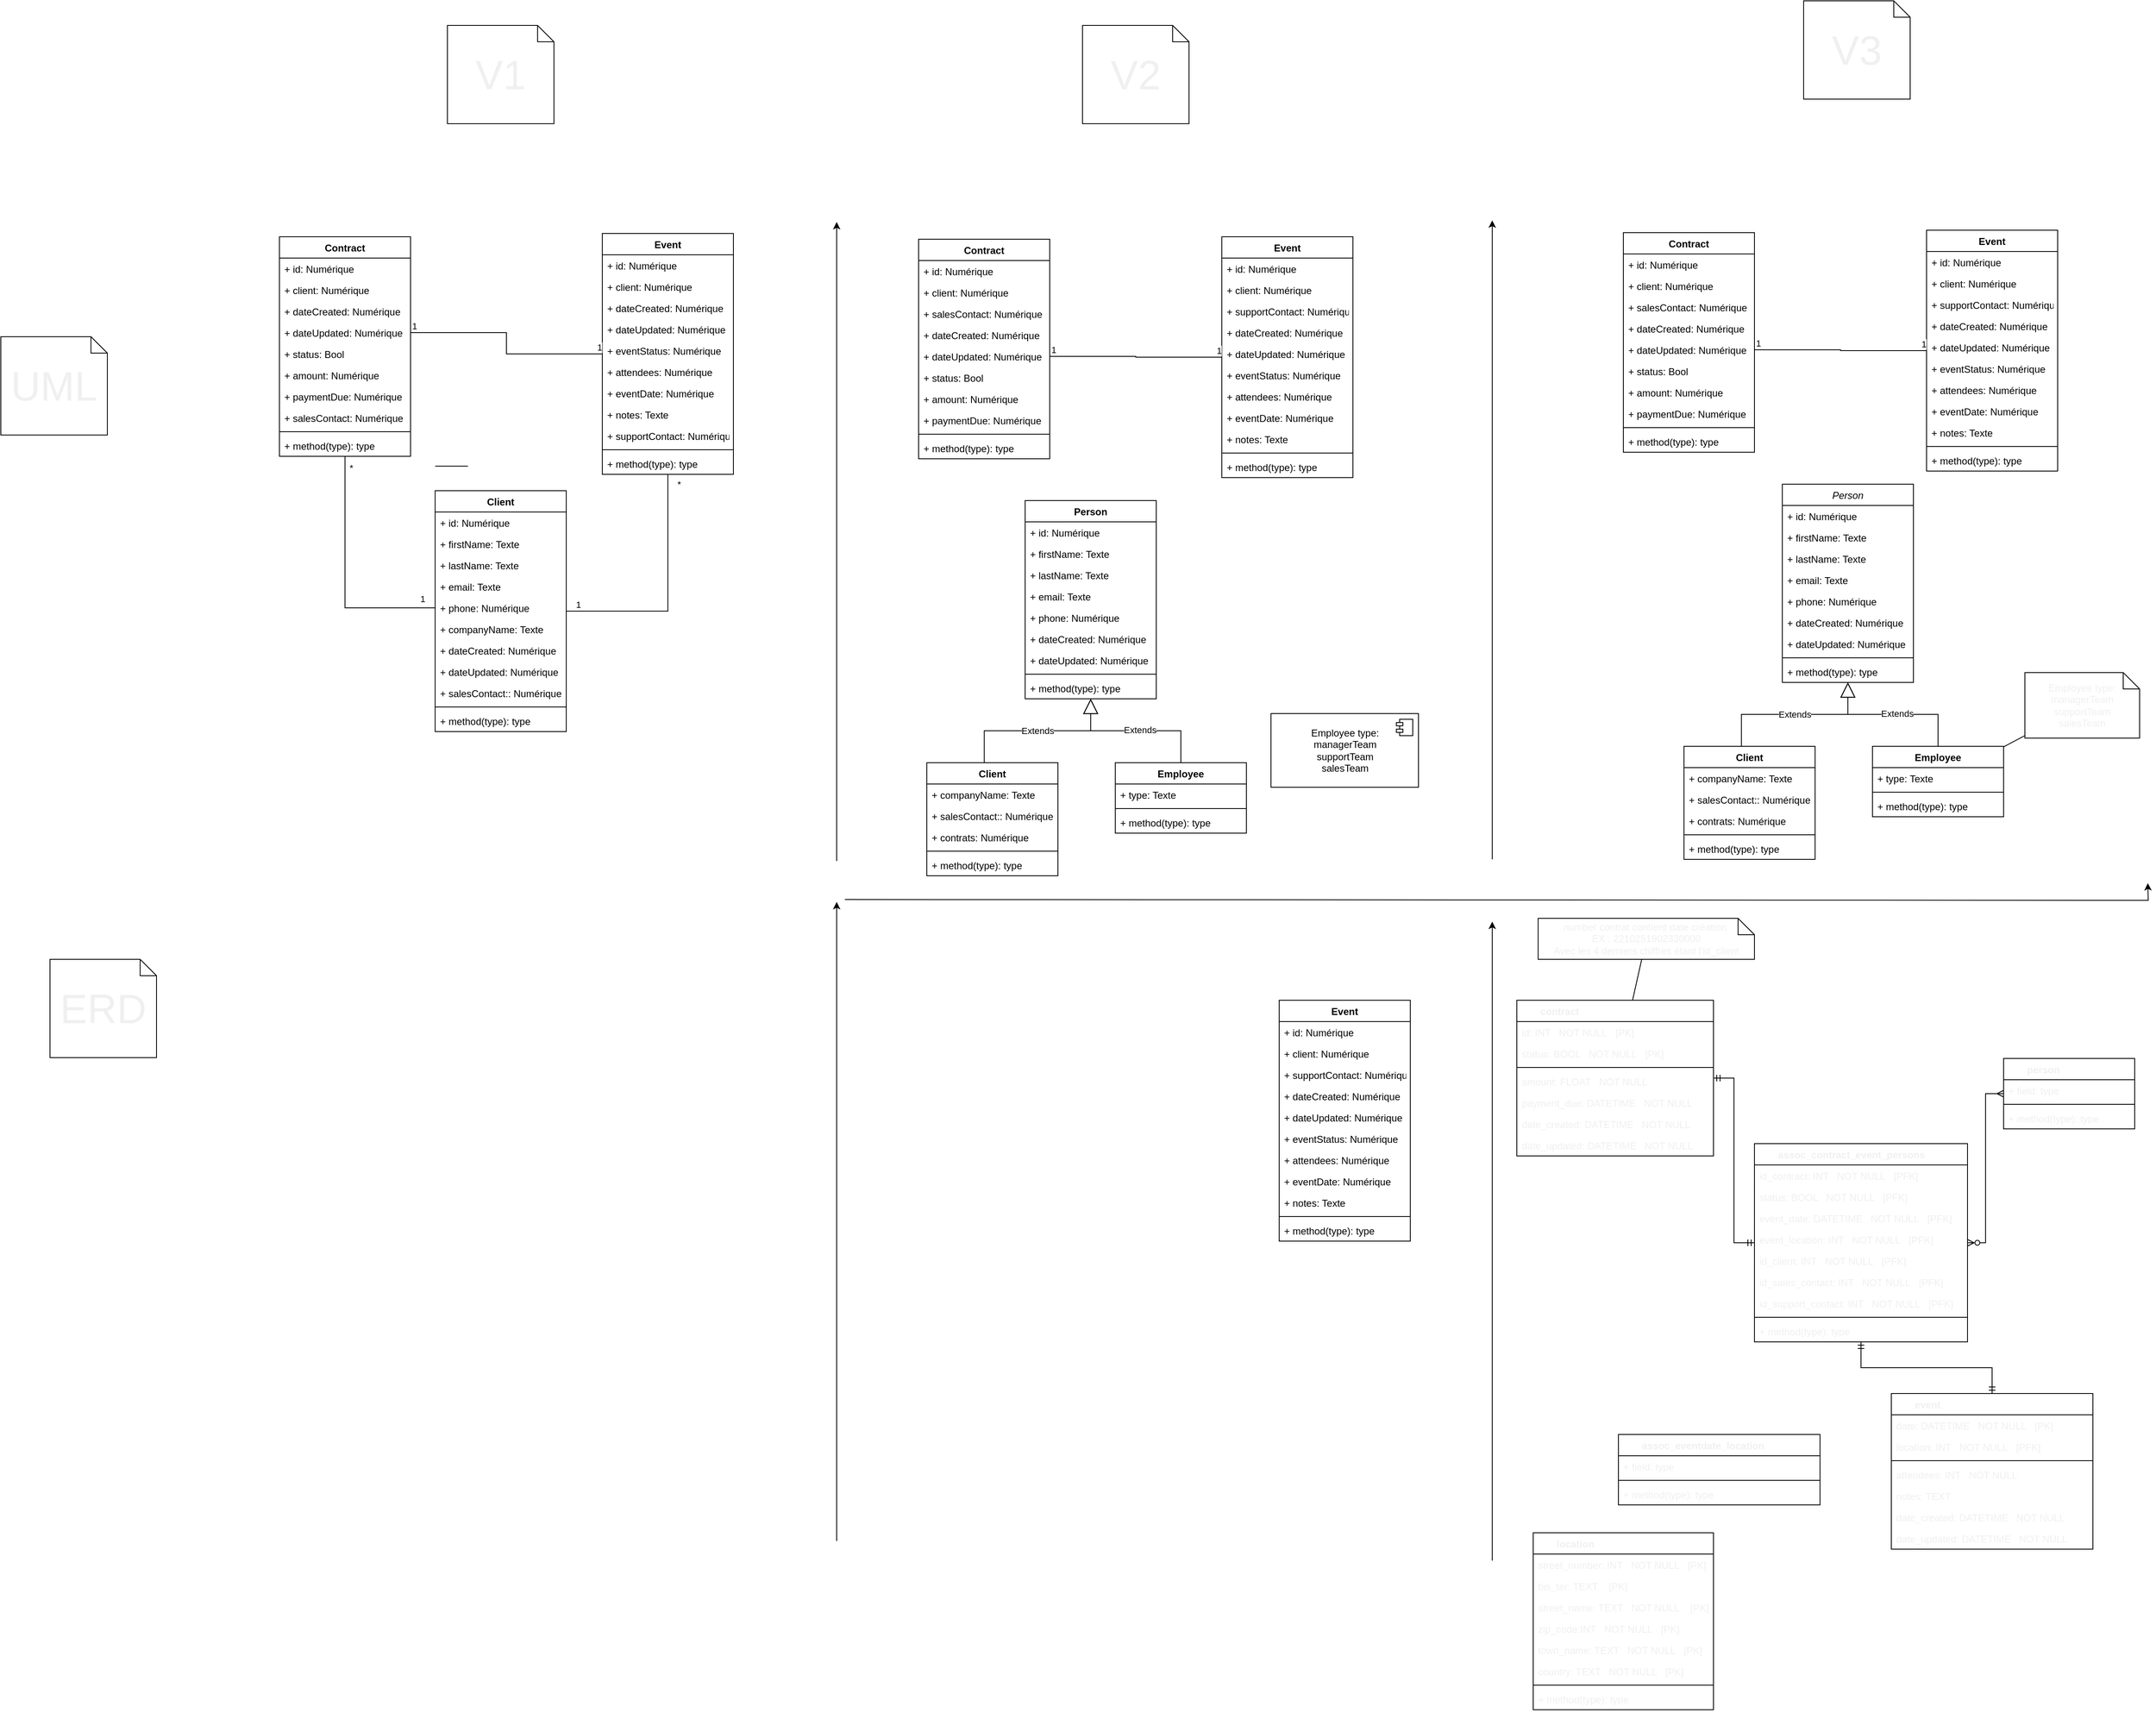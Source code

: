 <mxfile version="20.5.1" type="github"><diagram id="CR3XMvROzg0TVTpGjnBH" name="Page-1"><mxGraphModel dx="2947" dy="1766" grid="1" gridSize="10" guides="1" tooltips="1" connect="1" arrows="1" fold="1" page="1" pageScale="1" pageWidth="1169" pageHeight="827" math="0" shadow="0"><root><mxCell id="0"/><mxCell id="1" parent="0"/><mxCell id="8kcWhhP_KluVSFaTeZg8-12" value="Client" style="swimlane;fontStyle=1;align=center;verticalAlign=top;childLayout=stackLayout;horizontal=1;startSize=26;horizontalStack=0;resizeParent=1;resizeParentMax=0;resizeLast=0;collapsible=1;marginBottom=0;" parent="1" vertex="1"><mxGeometry x="230" y="348" width="160" height="294" as="geometry"/></mxCell><mxCell id="8kcWhhP_KluVSFaTeZg8-16" value="+ id: Numérique" style="text;strokeColor=none;fillColor=none;align=left;verticalAlign=top;spacingLeft=4;spacingRight=4;overflow=hidden;rotatable=0;points=[[0,0.5],[1,0.5]];portConstraint=eastwest;" parent="8kcWhhP_KluVSFaTeZg8-12" vertex="1"><mxGeometry y="26" width="160" height="26" as="geometry"/></mxCell><mxCell id="8kcWhhP_KluVSFaTeZg8-17" value="+ firstName: Texte" style="text;strokeColor=none;fillColor=none;align=left;verticalAlign=top;spacingLeft=4;spacingRight=4;overflow=hidden;rotatable=0;points=[[0,0.5],[1,0.5]];portConstraint=eastwest;" parent="8kcWhhP_KluVSFaTeZg8-12" vertex="1"><mxGeometry y="52" width="160" height="26" as="geometry"/></mxCell><mxCell id="8kcWhhP_KluVSFaTeZg8-18" value="+ lastName: Texte" style="text;strokeColor=none;fillColor=none;align=left;verticalAlign=top;spacingLeft=4;spacingRight=4;overflow=hidden;rotatable=0;points=[[0,0.5],[1,0.5]];portConstraint=eastwest;" parent="8kcWhhP_KluVSFaTeZg8-12" vertex="1"><mxGeometry y="78" width="160" height="26" as="geometry"/></mxCell><mxCell id="8kcWhhP_KluVSFaTeZg8-19" value="+ email: Texte" style="text;strokeColor=none;fillColor=none;align=left;verticalAlign=top;spacingLeft=4;spacingRight=4;overflow=hidden;rotatable=0;points=[[0,0.5],[1,0.5]];portConstraint=eastwest;" parent="8kcWhhP_KluVSFaTeZg8-12" vertex="1"><mxGeometry y="104" width="160" height="26" as="geometry"/></mxCell><mxCell id="8kcWhhP_KluVSFaTeZg8-20" value="+ phone: Numérique" style="text;strokeColor=none;fillColor=none;align=left;verticalAlign=top;spacingLeft=4;spacingRight=4;overflow=hidden;rotatable=0;points=[[0,0.5],[1,0.5]];portConstraint=eastwest;" parent="8kcWhhP_KluVSFaTeZg8-12" vertex="1"><mxGeometry y="130" width="160" height="26" as="geometry"/></mxCell><mxCell id="8kcWhhP_KluVSFaTeZg8-21" value="+ companyName: Texte" style="text;strokeColor=none;fillColor=none;align=left;verticalAlign=top;spacingLeft=4;spacingRight=4;overflow=hidden;rotatable=0;points=[[0,0.5],[1,0.5]];portConstraint=eastwest;" parent="8kcWhhP_KluVSFaTeZg8-12" vertex="1"><mxGeometry y="156" width="160" height="26" as="geometry"/></mxCell><mxCell id="8kcWhhP_KluVSFaTeZg8-22" value="+ dateCreated: Numérique" style="text;strokeColor=none;fillColor=none;align=left;verticalAlign=top;spacingLeft=4;spacingRight=4;overflow=hidden;rotatable=0;points=[[0,0.5],[1,0.5]];portConstraint=eastwest;" parent="8kcWhhP_KluVSFaTeZg8-12" vertex="1"><mxGeometry y="182" width="160" height="26" as="geometry"/></mxCell><mxCell id="8kcWhhP_KluVSFaTeZg8-23" value="+ dateUpdated: Numérique" style="text;strokeColor=none;fillColor=none;align=left;verticalAlign=top;spacingLeft=4;spacingRight=4;overflow=hidden;rotatable=0;points=[[0,0.5],[1,0.5]];portConstraint=eastwest;" parent="8kcWhhP_KluVSFaTeZg8-12" vertex="1"><mxGeometry y="208" width="160" height="26" as="geometry"/></mxCell><mxCell id="8kcWhhP_KluVSFaTeZg8-24" value="+ salesContact:: Numérique" style="text;strokeColor=none;fillColor=none;align=left;verticalAlign=top;spacingLeft=4;spacingRight=4;overflow=hidden;rotatable=0;points=[[0,0.5],[1,0.5]];portConstraint=eastwest;" parent="8kcWhhP_KluVSFaTeZg8-12" vertex="1"><mxGeometry y="234" width="160" height="26" as="geometry"/></mxCell><mxCell id="8kcWhhP_KluVSFaTeZg8-14" value="" style="line;strokeWidth=1;fillColor=none;align=left;verticalAlign=middle;spacingTop=-1;spacingLeft=3;spacingRight=3;rotatable=0;labelPosition=right;points=[];portConstraint=eastwest;strokeColor=inherit;" parent="8kcWhhP_KluVSFaTeZg8-12" vertex="1"><mxGeometry y="260" width="160" height="8" as="geometry"/></mxCell><mxCell id="8kcWhhP_KluVSFaTeZg8-15" value="+ method(type): type" style="text;strokeColor=none;fillColor=none;align=left;verticalAlign=top;spacingLeft=4;spacingRight=4;overflow=hidden;rotatable=0;points=[[0,0.5],[1,0.5]];portConstraint=eastwest;" parent="8kcWhhP_KluVSFaTeZg8-12" vertex="1"><mxGeometry y="268" width="160" height="26" as="geometry"/></mxCell><mxCell id="8kcWhhP_KluVSFaTeZg8-25" value="Contract" style="swimlane;fontStyle=1;align=center;verticalAlign=top;childLayout=stackLayout;horizontal=1;startSize=26;horizontalStack=0;resizeParent=1;resizeParentMax=0;resizeLast=0;collapsible=1;marginBottom=0;" parent="1" vertex="1"><mxGeometry x="40" y="38" width="160" height="268" as="geometry"/></mxCell><mxCell id="8kcWhhP_KluVSFaTeZg8-26" value="+ id: Numérique" style="text;strokeColor=none;fillColor=none;align=left;verticalAlign=top;spacingLeft=4;spacingRight=4;overflow=hidden;rotatable=0;points=[[0,0.5],[1,0.5]];portConstraint=eastwest;" parent="8kcWhhP_KluVSFaTeZg8-25" vertex="1"><mxGeometry y="26" width="160" height="26" as="geometry"/></mxCell><mxCell id="8kcWhhP_KluVSFaTeZg8-30" value="+ client: Numérique" style="text;strokeColor=none;fillColor=none;align=left;verticalAlign=top;spacingLeft=4;spacingRight=4;overflow=hidden;rotatable=0;points=[[0,0.5],[1,0.5]];portConstraint=eastwest;" parent="8kcWhhP_KluVSFaTeZg8-25" vertex="1"><mxGeometry y="52" width="160" height="26" as="geometry"/></mxCell><mxCell id="8kcWhhP_KluVSFaTeZg8-31" value="+ dateCreated: Numérique" style="text;strokeColor=none;fillColor=none;align=left;verticalAlign=top;spacingLeft=4;spacingRight=4;overflow=hidden;rotatable=0;points=[[0,0.5],[1,0.5]];portConstraint=eastwest;" parent="8kcWhhP_KluVSFaTeZg8-25" vertex="1"><mxGeometry y="78" width="160" height="26" as="geometry"/></mxCell><mxCell id="8kcWhhP_KluVSFaTeZg8-32" value="+ dateUpdated: Numérique" style="text;strokeColor=none;fillColor=none;align=left;verticalAlign=top;spacingLeft=4;spacingRight=4;overflow=hidden;rotatable=0;points=[[0,0.5],[1,0.5]];portConstraint=eastwest;" parent="8kcWhhP_KluVSFaTeZg8-25" vertex="1"><mxGeometry y="104" width="160" height="26" as="geometry"/></mxCell><mxCell id="8kcWhhP_KluVSFaTeZg8-33" value="+ status: Bool" style="text;strokeColor=none;fillColor=none;align=left;verticalAlign=top;spacingLeft=4;spacingRight=4;overflow=hidden;rotatable=0;points=[[0,0.5],[1,0.5]];portConstraint=eastwest;" parent="8kcWhhP_KluVSFaTeZg8-25" vertex="1"><mxGeometry y="130" width="160" height="26" as="geometry"/></mxCell><mxCell id="8kcWhhP_KluVSFaTeZg8-34" value="+ amount: Numérique" style="text;strokeColor=none;fillColor=none;align=left;verticalAlign=top;spacingLeft=4;spacingRight=4;overflow=hidden;rotatable=0;points=[[0,0.5],[1,0.5]];portConstraint=eastwest;" parent="8kcWhhP_KluVSFaTeZg8-25" vertex="1"><mxGeometry y="156" width="160" height="26" as="geometry"/></mxCell><mxCell id="8kcWhhP_KluVSFaTeZg8-35" value="+ paymentDue: Numérique" style="text;strokeColor=none;fillColor=none;align=left;verticalAlign=top;spacingLeft=4;spacingRight=4;overflow=hidden;rotatable=0;points=[[0,0.5],[1,0.5]];portConstraint=eastwest;" parent="8kcWhhP_KluVSFaTeZg8-25" vertex="1"><mxGeometry y="182" width="160" height="26" as="geometry"/></mxCell><mxCell id="8kcWhhP_KluVSFaTeZg8-29" value="+ salesContact: Numérique" style="text;strokeColor=none;fillColor=none;align=left;verticalAlign=top;spacingLeft=4;spacingRight=4;overflow=hidden;rotatable=0;points=[[0,0.5],[1,0.5]];portConstraint=eastwest;" parent="8kcWhhP_KluVSFaTeZg8-25" vertex="1"><mxGeometry y="208" width="160" height="26" as="geometry"/></mxCell><mxCell id="8kcWhhP_KluVSFaTeZg8-27" value="" style="line;strokeWidth=1;fillColor=none;align=left;verticalAlign=middle;spacingTop=-1;spacingLeft=3;spacingRight=3;rotatable=0;labelPosition=right;points=[];portConstraint=eastwest;strokeColor=inherit;" parent="8kcWhhP_KluVSFaTeZg8-25" vertex="1"><mxGeometry y="234" width="160" height="8" as="geometry"/></mxCell><mxCell id="8kcWhhP_KluVSFaTeZg8-28" value="+ method(type): type" style="text;strokeColor=none;fillColor=none;align=left;verticalAlign=top;spacingLeft=4;spacingRight=4;overflow=hidden;rotatable=0;points=[[0,0.5],[1,0.5]];portConstraint=eastwest;" parent="8kcWhhP_KluVSFaTeZg8-25" vertex="1"><mxGeometry y="242" width="160" height="26" as="geometry"/></mxCell><mxCell id="8kcWhhP_KluVSFaTeZg8-36" value="Event" style="swimlane;fontStyle=1;align=center;verticalAlign=top;childLayout=stackLayout;horizontal=1;startSize=26;horizontalStack=0;resizeParent=1;resizeParentMax=0;resizeLast=0;collapsible=1;marginBottom=0;" parent="1" vertex="1"><mxGeometry x="434" y="34" width="160" height="294" as="geometry"/></mxCell><mxCell id="8kcWhhP_KluVSFaTeZg8-37" value="+ id: Numérique" style="text;strokeColor=none;fillColor=none;align=left;verticalAlign=top;spacingLeft=4;spacingRight=4;overflow=hidden;rotatable=0;points=[[0,0.5],[1,0.5]];portConstraint=eastwest;" parent="8kcWhhP_KluVSFaTeZg8-36" vertex="1"><mxGeometry y="26" width="160" height="26" as="geometry"/></mxCell><mxCell id="8kcWhhP_KluVSFaTeZg8-40" value="+ client: Numérique" style="text;strokeColor=none;fillColor=none;align=left;verticalAlign=top;spacingLeft=4;spacingRight=4;overflow=hidden;rotatable=0;points=[[0,0.5],[1,0.5]];portConstraint=eastwest;" parent="8kcWhhP_KluVSFaTeZg8-36" vertex="1"><mxGeometry y="52" width="160" height="26" as="geometry"/></mxCell><mxCell id="8kcWhhP_KluVSFaTeZg8-41" value="+ dateCreated: Numérique" style="text;strokeColor=none;fillColor=none;align=left;verticalAlign=top;spacingLeft=4;spacingRight=4;overflow=hidden;rotatable=0;points=[[0,0.5],[1,0.5]];portConstraint=eastwest;" parent="8kcWhhP_KluVSFaTeZg8-36" vertex="1"><mxGeometry y="78" width="160" height="26" as="geometry"/></mxCell><mxCell id="8kcWhhP_KluVSFaTeZg8-42" value="+ dateUpdated: Numérique" style="text;strokeColor=none;fillColor=none;align=left;verticalAlign=top;spacingLeft=4;spacingRight=4;overflow=hidden;rotatable=0;points=[[0,0.5],[1,0.5]];portConstraint=eastwest;" parent="8kcWhhP_KluVSFaTeZg8-36" vertex="1"><mxGeometry y="104" width="160" height="26" as="geometry"/></mxCell><mxCell id="8kcWhhP_KluVSFaTeZg8-44" value="+ eventStatus: Numérique" style="text;strokeColor=none;fillColor=none;align=left;verticalAlign=top;spacingLeft=4;spacingRight=4;overflow=hidden;rotatable=0;points=[[0,0.5],[1,0.5]];portConstraint=eastwest;" parent="8kcWhhP_KluVSFaTeZg8-36" vertex="1"><mxGeometry y="130" width="160" height="26" as="geometry"/></mxCell><mxCell id="8kcWhhP_KluVSFaTeZg8-45" value="+ attendees: Numérique" style="text;strokeColor=none;fillColor=none;align=left;verticalAlign=top;spacingLeft=4;spacingRight=4;overflow=hidden;rotatable=0;points=[[0,0.5],[1,0.5]];portConstraint=eastwest;" parent="8kcWhhP_KluVSFaTeZg8-36" vertex="1"><mxGeometry y="156" width="160" height="26" as="geometry"/></mxCell><mxCell id="8kcWhhP_KluVSFaTeZg8-46" value="+ eventDate: Numérique" style="text;strokeColor=none;fillColor=none;align=left;verticalAlign=top;spacingLeft=4;spacingRight=4;overflow=hidden;rotatable=0;points=[[0,0.5],[1,0.5]];portConstraint=eastwest;" parent="8kcWhhP_KluVSFaTeZg8-36" vertex="1"><mxGeometry y="182" width="160" height="26" as="geometry"/></mxCell><mxCell id="8kcWhhP_KluVSFaTeZg8-47" value="+ notes: Texte" style="text;strokeColor=none;fillColor=none;align=left;verticalAlign=top;spacingLeft=4;spacingRight=4;overflow=hidden;rotatable=0;points=[[0,0.5],[1,0.5]];portConstraint=eastwest;" parent="8kcWhhP_KluVSFaTeZg8-36" vertex="1"><mxGeometry y="208" width="160" height="26" as="geometry"/></mxCell><mxCell id="8kcWhhP_KluVSFaTeZg8-43" value="+ supportContact: Numérique" style="text;strokeColor=none;fillColor=none;align=left;verticalAlign=top;spacingLeft=4;spacingRight=4;overflow=hidden;rotatable=0;points=[[0,0.5],[1,0.5]];portConstraint=eastwest;" parent="8kcWhhP_KluVSFaTeZg8-36" vertex="1"><mxGeometry y="234" width="160" height="26" as="geometry"/></mxCell><mxCell id="8kcWhhP_KluVSFaTeZg8-38" value="" style="line;strokeWidth=1;fillColor=none;align=left;verticalAlign=middle;spacingTop=-1;spacingLeft=3;spacingRight=3;rotatable=0;labelPosition=right;points=[];portConstraint=eastwest;strokeColor=inherit;" parent="8kcWhhP_KluVSFaTeZg8-36" vertex="1"><mxGeometry y="260" width="160" height="8" as="geometry"/></mxCell><mxCell id="8kcWhhP_KluVSFaTeZg8-39" value="+ method(type): type" style="text;strokeColor=none;fillColor=none;align=left;verticalAlign=top;spacingLeft=4;spacingRight=4;overflow=hidden;rotatable=0;points=[[0,0.5],[1,0.5]];portConstraint=eastwest;" parent="8kcWhhP_KluVSFaTeZg8-36" vertex="1"><mxGeometry y="268" width="160" height="26" as="geometry"/></mxCell><mxCell id="8kcWhhP_KluVSFaTeZg8-49" value="" style="endArrow=none;html=1;edgeStyle=orthogonalEdgeStyle;rounded=0;exitX=1;exitY=0.5;exitDx=0;exitDy=0;" parent="1" source="8kcWhhP_KluVSFaTeZg8-32" target="8kcWhhP_KluVSFaTeZg8-36" edge="1"><mxGeometry relative="1" as="geometry"><mxPoint x="220" y="188" as="sourcePoint"/><mxPoint x="360" y="148" as="targetPoint"/></mxGeometry></mxCell><mxCell id="8kcWhhP_KluVSFaTeZg8-50" value="1" style="edgeLabel;resizable=0;html=1;align=left;verticalAlign=bottom;" parent="8kcWhhP_KluVSFaTeZg8-49" connectable="0" vertex="1"><mxGeometry x="-1" relative="1" as="geometry"><mxPoint as="offset"/></mxGeometry></mxCell><mxCell id="8kcWhhP_KluVSFaTeZg8-51" value="1" style="edgeLabel;resizable=0;html=1;align=right;verticalAlign=bottom;" parent="8kcWhhP_KluVSFaTeZg8-49" connectable="0" vertex="1"><mxGeometry x="1" relative="1" as="geometry"/></mxCell><mxCell id="8kcWhhP_KluVSFaTeZg8-56" value="" style="endArrow=none;html=1;edgeStyle=orthogonalEdgeStyle;rounded=0;exitX=0;exitY=0.5;exitDx=0;exitDy=0;" parent="1" source="8kcWhhP_KluVSFaTeZg8-20" target="8kcWhhP_KluVSFaTeZg8-25" edge="1"><mxGeometry relative="1" as="geometry"><mxPoint x="-10" y="498" as="sourcePoint"/><mxPoint x="150" y="498" as="targetPoint"/></mxGeometry></mxCell><mxCell id="8kcWhhP_KluVSFaTeZg8-57" value="1" style="edgeLabel;resizable=0;html=1;align=left;verticalAlign=bottom;" parent="8kcWhhP_KluVSFaTeZg8-56" connectable="0" vertex="1"><mxGeometry x="-1" relative="1" as="geometry"><mxPoint x="-20" y="-3" as="offset"/></mxGeometry></mxCell><mxCell id="8kcWhhP_KluVSFaTeZg8-58" value="&lt;div&gt;*&lt;/div&gt;" style="edgeLabel;resizable=0;html=1;align=right;verticalAlign=bottom;" parent="8kcWhhP_KluVSFaTeZg8-56" connectable="0" vertex="1"><mxGeometry x="1" relative="1" as="geometry"><mxPoint x="10" y="22" as="offset"/></mxGeometry></mxCell><mxCell id="8kcWhhP_KluVSFaTeZg8-59" value="" style="endArrow=none;html=1;edgeStyle=orthogonalEdgeStyle;rounded=0;" parent="1" source="8kcWhhP_KluVSFaTeZg8-12" target="8kcWhhP_KluVSFaTeZg8-36" edge="1"><mxGeometry relative="1" as="geometry"><mxPoint x="330" y="318" as="sourcePoint"/><mxPoint x="490" y="318" as="targetPoint"/></mxGeometry></mxCell><mxCell id="8kcWhhP_KluVSFaTeZg8-60" value="1" style="edgeLabel;resizable=0;html=1;align=left;verticalAlign=bottom;" parent="8kcWhhP_KluVSFaTeZg8-59" connectable="0" vertex="1"><mxGeometry x="-1" relative="1" as="geometry"><mxPoint x="10" as="offset"/></mxGeometry></mxCell><mxCell id="8kcWhhP_KluVSFaTeZg8-61" value="*" style="edgeLabel;resizable=0;html=1;align=right;verticalAlign=bottom;" parent="8kcWhhP_KluVSFaTeZg8-59" connectable="0" vertex="1"><mxGeometry x="1" relative="1" as="geometry"><mxPoint x="16" y="20" as="offset"/></mxGeometry></mxCell><mxCell id="8kcWhhP_KluVSFaTeZg8-62" value="Employee" style="swimlane;fontStyle=1;align=center;verticalAlign=top;childLayout=stackLayout;horizontal=1;startSize=26;horizontalStack=0;resizeParent=1;resizeParentMax=0;resizeLast=0;collapsible=1;marginBottom=0;" parent="1" vertex="1"><mxGeometry x="1060" y="680" width="160" height="86" as="geometry"/></mxCell><mxCell id="8kcWhhP_KluVSFaTeZg8-63" value="+ type: Texte" style="text;strokeColor=none;fillColor=none;align=left;verticalAlign=top;spacingLeft=4;spacingRight=4;overflow=hidden;rotatable=0;points=[[0,0.5],[1,0.5]];portConstraint=eastwest;" parent="8kcWhhP_KluVSFaTeZg8-62" vertex="1"><mxGeometry y="26" width="160" height="26" as="geometry"/></mxCell><mxCell id="8kcWhhP_KluVSFaTeZg8-64" value="" style="line;strokeWidth=1;fillColor=none;align=left;verticalAlign=middle;spacingTop=-1;spacingLeft=3;spacingRight=3;rotatable=0;labelPosition=right;points=[];portConstraint=eastwest;strokeColor=inherit;" parent="8kcWhhP_KluVSFaTeZg8-62" vertex="1"><mxGeometry y="52" width="160" height="8" as="geometry"/></mxCell><mxCell id="8kcWhhP_KluVSFaTeZg8-65" value="+ method(type): type" style="text;strokeColor=none;fillColor=none;align=left;verticalAlign=top;spacingLeft=4;spacingRight=4;overflow=hidden;rotatable=0;points=[[0,0.5],[1,0.5]];portConstraint=eastwest;" parent="8kcWhhP_KluVSFaTeZg8-62" vertex="1"><mxGeometry y="60" width="160" height="26" as="geometry"/></mxCell><mxCell id="8kcWhhP_KluVSFaTeZg8-66" value="Person" style="swimlane;fontStyle=1;align=center;verticalAlign=top;childLayout=stackLayout;horizontal=1;startSize=26;horizontalStack=0;resizeParent=1;resizeParentMax=0;resizeLast=0;collapsible=1;marginBottom=0;" parent="1" vertex="1"><mxGeometry x="950" y="360" width="160" height="242" as="geometry"/></mxCell><mxCell id="8kcWhhP_KluVSFaTeZg8-67" value="+ id: Numérique" style="text;strokeColor=none;fillColor=none;align=left;verticalAlign=top;spacingLeft=4;spacingRight=4;overflow=hidden;rotatable=0;points=[[0,0.5],[1,0.5]];portConstraint=eastwest;" parent="8kcWhhP_KluVSFaTeZg8-66" vertex="1"><mxGeometry y="26" width="160" height="26" as="geometry"/></mxCell><mxCell id="8kcWhhP_KluVSFaTeZg8-70" value="+ firstName: Texte" style="text;strokeColor=none;fillColor=none;align=left;verticalAlign=top;spacingLeft=4;spacingRight=4;overflow=hidden;rotatable=0;points=[[0,0.5],[1,0.5]];portConstraint=eastwest;" parent="8kcWhhP_KluVSFaTeZg8-66" vertex="1"><mxGeometry y="52" width="160" height="26" as="geometry"/></mxCell><mxCell id="8kcWhhP_KluVSFaTeZg8-71" value="+ lastName: Texte" style="text;strokeColor=none;fillColor=none;align=left;verticalAlign=top;spacingLeft=4;spacingRight=4;overflow=hidden;rotatable=0;points=[[0,0.5],[1,0.5]];portConstraint=eastwest;" parent="8kcWhhP_KluVSFaTeZg8-66" vertex="1"><mxGeometry y="78" width="160" height="26" as="geometry"/></mxCell><mxCell id="8kcWhhP_KluVSFaTeZg8-72" value="+ email: Texte" style="text;strokeColor=none;fillColor=none;align=left;verticalAlign=top;spacingLeft=4;spacingRight=4;overflow=hidden;rotatable=0;points=[[0,0.5],[1,0.5]];portConstraint=eastwest;" parent="8kcWhhP_KluVSFaTeZg8-66" vertex="1"><mxGeometry y="104" width="160" height="26" as="geometry"/></mxCell><mxCell id="8kcWhhP_KluVSFaTeZg8-73" value="+ phone: Numérique" style="text;strokeColor=none;fillColor=none;align=left;verticalAlign=top;spacingLeft=4;spacingRight=4;overflow=hidden;rotatable=0;points=[[0,0.5],[1,0.5]];portConstraint=eastwest;" parent="8kcWhhP_KluVSFaTeZg8-66" vertex="1"><mxGeometry y="130" width="160" height="26" as="geometry"/></mxCell><mxCell id="8kcWhhP_KluVSFaTeZg8-74" value="+ dateCreated: Numérique" style="text;strokeColor=none;fillColor=none;align=left;verticalAlign=top;spacingLeft=4;spacingRight=4;overflow=hidden;rotatable=0;points=[[0,0.5],[1,0.5]];portConstraint=eastwest;" parent="8kcWhhP_KluVSFaTeZg8-66" vertex="1"><mxGeometry y="156" width="160" height="26" as="geometry"/></mxCell><mxCell id="8kcWhhP_KluVSFaTeZg8-75" value="+ dateUpdated: Numérique" style="text;strokeColor=none;fillColor=none;align=left;verticalAlign=top;spacingLeft=4;spacingRight=4;overflow=hidden;rotatable=0;points=[[0,0.5],[1,0.5]];portConstraint=eastwest;" parent="8kcWhhP_KluVSFaTeZg8-66" vertex="1"><mxGeometry y="182" width="160" height="26" as="geometry"/></mxCell><mxCell id="8kcWhhP_KluVSFaTeZg8-68" value="" style="line;strokeWidth=1;fillColor=none;align=left;verticalAlign=middle;spacingTop=-1;spacingLeft=3;spacingRight=3;rotatable=0;labelPosition=right;points=[];portConstraint=eastwest;strokeColor=inherit;" parent="8kcWhhP_KluVSFaTeZg8-66" vertex="1"><mxGeometry y="208" width="160" height="8" as="geometry"/></mxCell><mxCell id="8kcWhhP_KluVSFaTeZg8-69" value="+ method(type): type" style="text;strokeColor=none;fillColor=none;align=left;verticalAlign=top;spacingLeft=4;spacingRight=4;overflow=hidden;rotatable=0;points=[[0,0.5],[1,0.5]];portConstraint=eastwest;" parent="8kcWhhP_KluVSFaTeZg8-66" vertex="1"><mxGeometry y="216" width="160" height="26" as="geometry"/></mxCell><mxCell id="8kcWhhP_KluVSFaTeZg8-77" value="Client" style="swimlane;fontStyle=1;align=center;verticalAlign=top;childLayout=stackLayout;horizontal=1;startSize=26;horizontalStack=0;resizeParent=1;resizeParentMax=0;resizeLast=0;collapsible=1;marginBottom=0;" parent="1" vertex="1"><mxGeometry x="830" y="680" width="160" height="138" as="geometry"/></mxCell><mxCell id="8kcWhhP_KluVSFaTeZg8-83" value="+ companyName: Texte" style="text;strokeColor=none;fillColor=none;align=left;verticalAlign=top;spacingLeft=4;spacingRight=4;overflow=hidden;rotatable=0;points=[[0,0.5],[1,0.5]];portConstraint=eastwest;" parent="8kcWhhP_KluVSFaTeZg8-77" vertex="1"><mxGeometry y="26" width="160" height="26" as="geometry"/></mxCell><mxCell id="8kcWhhP_KluVSFaTeZg8-86" value="+ salesContact:: Numérique" style="text;strokeColor=none;fillColor=none;align=left;verticalAlign=top;spacingLeft=4;spacingRight=4;overflow=hidden;rotatable=0;points=[[0,0.5],[1,0.5]];portConstraint=eastwest;" parent="8kcWhhP_KluVSFaTeZg8-77" vertex="1"><mxGeometry y="52" width="160" height="26" as="geometry"/></mxCell><mxCell id="8kcWhhP_KluVSFaTeZg8-183" value="+ contrats: Numérique" style="text;strokeColor=none;fillColor=none;align=left;verticalAlign=top;spacingLeft=4;spacingRight=4;overflow=hidden;rotatable=0;points=[[0,0.5],[1,0.5]];portConstraint=eastwest;" parent="8kcWhhP_KluVSFaTeZg8-77" vertex="1"><mxGeometry y="78" width="160" height="26" as="geometry"/></mxCell><mxCell id="8kcWhhP_KluVSFaTeZg8-87" value="" style="line;strokeWidth=1;fillColor=none;align=left;verticalAlign=middle;spacingTop=-1;spacingLeft=3;spacingRight=3;rotatable=0;labelPosition=right;points=[];portConstraint=eastwest;strokeColor=inherit;" parent="8kcWhhP_KluVSFaTeZg8-77" vertex="1"><mxGeometry y="104" width="160" height="8" as="geometry"/></mxCell><mxCell id="8kcWhhP_KluVSFaTeZg8-88" value="+ method(type): type" style="text;strokeColor=none;fillColor=none;align=left;verticalAlign=top;spacingLeft=4;spacingRight=4;overflow=hidden;rotatable=0;points=[[0,0.5],[1,0.5]];portConstraint=eastwest;" parent="8kcWhhP_KluVSFaTeZg8-77" vertex="1"><mxGeometry y="112" width="160" height="26" as="geometry"/></mxCell><mxCell id="8kcWhhP_KluVSFaTeZg8-90" style="edgeStyle=orthogonalEdgeStyle;rounded=0;orthogonalLoop=1;jettySize=auto;html=1;" parent="1" edge="1"><mxGeometry relative="1" as="geometry"><mxPoint x="720" y="20" as="targetPoint"/><mxPoint x="720" y="800" as="sourcePoint"/></mxGeometry></mxCell><mxCell id="8kcWhhP_KluVSFaTeZg8-89" value="" style="line;strokeWidth=1;fillColor=none;align=left;verticalAlign=middle;spacingTop=-1;spacingLeft=3;spacingRight=3;rotatable=0;labelPosition=right;points=[];portConstraint=eastwest;strokeColor=inherit;" parent="1" vertex="1"><mxGeometry x="230" y="314" width="40" height="8" as="geometry"/></mxCell><mxCell id="8kcWhhP_KluVSFaTeZg8-92" value="Extends" style="endArrow=block;endSize=16;endFill=0;html=1;rounded=0;exitX=0.438;exitY=0;exitDx=0;exitDy=0;exitPerimeter=0;edgeStyle=orthogonalEdgeStyle;" parent="1" source="8kcWhhP_KluVSFaTeZg8-77" target="8kcWhhP_KluVSFaTeZg8-66" edge="1"><mxGeometry width="160" relative="1" as="geometry"><mxPoint x="550" y="524" as="sourcePoint"/><mxPoint x="710" y="524" as="targetPoint"/></mxGeometry></mxCell><mxCell id="8kcWhhP_KluVSFaTeZg8-95" value="Extends" style="endArrow=block;endSize=16;endFill=0;html=1;rounded=0;strokeColor=default;jumpStyle=none;shadow=0;sourcePortConstraint=none;targetPortConstraint=none;comic=0;startFill=1;anchorPointDirection=1;snapToPoint=0;fixDash=0;metaEdit=0;backgroundOutline=0;bendable=1;movable=1;cloneable=1;deletable=1;noJump=0;flowAnimation=0;ignoreEdge=0;orthogonalLoop=0;orthogonal=0;enumerate=0;edgeStyle=orthogonalEdgeStyle;" parent="1" source="8kcWhhP_KluVSFaTeZg8-62" target="8kcWhhP_KluVSFaTeZg8-66" edge="1"><mxGeometry x="-0.053" y="-1" width="160" relative="1" as="geometry"><mxPoint x="1140" y="484" as="sourcePoint"/><mxPoint x="1180" y="514" as="targetPoint"/><mxPoint as="offset"/></mxGeometry></mxCell><mxCell id="8kcWhhP_KluVSFaTeZg8-98" value="&lt;div&gt;Employee type:&lt;/div&gt;&lt;div&gt;managerTeam&lt;/div&gt;&lt;div&gt;supportTeam&lt;/div&gt;&lt;div&gt;salesTeam&lt;br&gt;&lt;/div&gt;" style="html=1;dropTarget=0;" parent="1" vertex="1"><mxGeometry x="1250" y="620" width="180" height="90" as="geometry"/></mxCell><mxCell id="8kcWhhP_KluVSFaTeZg8-99" value="" style="shape=module;jettyWidth=8;jettyHeight=4;" parent="8kcWhhP_KluVSFaTeZg8-98" vertex="1"><mxGeometry x="1" width="20" height="20" relative="1" as="geometry"><mxPoint x="-27" y="7" as="offset"/></mxGeometry></mxCell><mxCell id="8kcWhhP_KluVSFaTeZg8-152" value="Contract" style="swimlane;fontStyle=1;align=center;verticalAlign=top;childLayout=stackLayout;horizontal=1;startSize=26;horizontalStack=0;resizeParent=1;resizeParentMax=0;resizeLast=0;collapsible=1;marginBottom=0;" parent="1" vertex="1"><mxGeometry x="820" y="41" width="160" height="268" as="geometry"/></mxCell><mxCell id="8kcWhhP_KluVSFaTeZg8-153" value="+ id: Numérique" style="text;strokeColor=none;fillColor=none;align=left;verticalAlign=top;spacingLeft=4;spacingRight=4;overflow=hidden;rotatable=0;points=[[0,0.5],[1,0.5]];portConstraint=eastwest;" parent="8kcWhhP_KluVSFaTeZg8-152" vertex="1"><mxGeometry y="26" width="160" height="26" as="geometry"/></mxCell><mxCell id="8kcWhhP_KluVSFaTeZg8-154" value="+ client: Numérique" style="text;strokeColor=none;fillColor=none;align=left;verticalAlign=top;spacingLeft=4;spacingRight=4;overflow=hidden;rotatable=0;points=[[0,0.5],[1,0.5]];portConstraint=eastwest;" parent="8kcWhhP_KluVSFaTeZg8-152" vertex="1"><mxGeometry y="52" width="160" height="26" as="geometry"/></mxCell><mxCell id="8kcWhhP_KluVSFaTeZg8-160" value="+ salesContact: Numérique" style="text;strokeColor=none;fillColor=none;align=left;verticalAlign=top;spacingLeft=4;spacingRight=4;overflow=hidden;rotatable=0;points=[[0,0.5],[1,0.5]];portConstraint=eastwest;" parent="8kcWhhP_KluVSFaTeZg8-152" vertex="1"><mxGeometry y="78" width="160" height="26" as="geometry"/></mxCell><mxCell id="8kcWhhP_KluVSFaTeZg8-155" value="+ dateCreated: Numérique" style="text;strokeColor=none;fillColor=none;align=left;verticalAlign=top;spacingLeft=4;spacingRight=4;overflow=hidden;rotatable=0;points=[[0,0.5],[1,0.5]];portConstraint=eastwest;" parent="8kcWhhP_KluVSFaTeZg8-152" vertex="1"><mxGeometry y="104" width="160" height="26" as="geometry"/></mxCell><mxCell id="8kcWhhP_KluVSFaTeZg8-156" value="+ dateUpdated: Numérique" style="text;strokeColor=none;fillColor=none;align=left;verticalAlign=top;spacingLeft=4;spacingRight=4;overflow=hidden;rotatable=0;points=[[0,0.5],[1,0.5]];portConstraint=eastwest;" parent="8kcWhhP_KluVSFaTeZg8-152" vertex="1"><mxGeometry y="130" width="160" height="26" as="geometry"/></mxCell><mxCell id="8kcWhhP_KluVSFaTeZg8-157" value="+ status: Bool" style="text;strokeColor=none;fillColor=none;align=left;verticalAlign=top;spacingLeft=4;spacingRight=4;overflow=hidden;rotatable=0;points=[[0,0.5],[1,0.5]];portConstraint=eastwest;" parent="8kcWhhP_KluVSFaTeZg8-152" vertex="1"><mxGeometry y="156" width="160" height="26" as="geometry"/></mxCell><mxCell id="8kcWhhP_KluVSFaTeZg8-158" value="+ amount: Numérique" style="text;strokeColor=none;fillColor=none;align=left;verticalAlign=top;spacingLeft=4;spacingRight=4;overflow=hidden;rotatable=0;points=[[0,0.5],[1,0.5]];portConstraint=eastwest;" parent="8kcWhhP_KluVSFaTeZg8-152" vertex="1"><mxGeometry y="182" width="160" height="26" as="geometry"/></mxCell><mxCell id="8kcWhhP_KluVSFaTeZg8-159" value="+ paymentDue: Numérique" style="text;strokeColor=none;fillColor=none;align=left;verticalAlign=top;spacingLeft=4;spacingRight=4;overflow=hidden;rotatable=0;points=[[0,0.5],[1,0.5]];portConstraint=eastwest;" parent="8kcWhhP_KluVSFaTeZg8-152" vertex="1"><mxGeometry y="208" width="160" height="26" as="geometry"/></mxCell><mxCell id="8kcWhhP_KluVSFaTeZg8-161" value="" style="line;strokeWidth=1;fillColor=none;align=left;verticalAlign=middle;spacingTop=-1;spacingLeft=3;spacingRight=3;rotatable=0;labelPosition=right;points=[];portConstraint=eastwest;strokeColor=inherit;" parent="8kcWhhP_KluVSFaTeZg8-152" vertex="1"><mxGeometry y="234" width="160" height="8" as="geometry"/></mxCell><mxCell id="8kcWhhP_KluVSFaTeZg8-162" value="+ method(type): type" style="text;strokeColor=none;fillColor=none;align=left;verticalAlign=top;spacingLeft=4;spacingRight=4;overflow=hidden;rotatable=0;points=[[0,0.5],[1,0.5]];portConstraint=eastwest;" parent="8kcWhhP_KluVSFaTeZg8-152" vertex="1"><mxGeometry y="242" width="160" height="26" as="geometry"/></mxCell><mxCell id="8kcWhhP_KluVSFaTeZg8-163" value="Event" style="swimlane;fontStyle=1;align=center;verticalAlign=top;childLayout=stackLayout;horizontal=1;startSize=26;horizontalStack=0;resizeParent=1;resizeParentMax=0;resizeLast=0;collapsible=1;marginBottom=0;" parent="1" vertex="1"><mxGeometry x="1190" y="38" width="160" height="294" as="geometry"/></mxCell><mxCell id="8kcWhhP_KluVSFaTeZg8-164" value="+ id: Numérique" style="text;strokeColor=none;fillColor=none;align=left;verticalAlign=top;spacingLeft=4;spacingRight=4;overflow=hidden;rotatable=0;points=[[0,0.5],[1,0.5]];portConstraint=eastwest;" parent="8kcWhhP_KluVSFaTeZg8-163" vertex="1"><mxGeometry y="26" width="160" height="26" as="geometry"/></mxCell><mxCell id="8kcWhhP_KluVSFaTeZg8-165" value="+ client: Numérique" style="text;strokeColor=none;fillColor=none;align=left;verticalAlign=top;spacingLeft=4;spacingRight=4;overflow=hidden;rotatable=0;points=[[0,0.5],[1,0.5]];portConstraint=eastwest;" parent="8kcWhhP_KluVSFaTeZg8-163" vertex="1"><mxGeometry y="52" width="160" height="26" as="geometry"/></mxCell><mxCell id="8kcWhhP_KluVSFaTeZg8-172" value="+ supportContact: Numérique" style="text;strokeColor=none;fillColor=none;align=left;verticalAlign=top;spacingLeft=4;spacingRight=4;overflow=hidden;rotatable=0;points=[[0,0.5],[1,0.5]];portConstraint=eastwest;" parent="8kcWhhP_KluVSFaTeZg8-163" vertex="1"><mxGeometry y="78" width="160" height="26" as="geometry"/></mxCell><mxCell id="8kcWhhP_KluVSFaTeZg8-166" value="+ dateCreated: Numérique" style="text;strokeColor=none;fillColor=none;align=left;verticalAlign=top;spacingLeft=4;spacingRight=4;overflow=hidden;rotatable=0;points=[[0,0.5],[1,0.5]];portConstraint=eastwest;" parent="8kcWhhP_KluVSFaTeZg8-163" vertex="1"><mxGeometry y="104" width="160" height="26" as="geometry"/></mxCell><mxCell id="8kcWhhP_KluVSFaTeZg8-167" value="+ dateUpdated: Numérique" style="text;strokeColor=none;fillColor=none;align=left;verticalAlign=top;spacingLeft=4;spacingRight=4;overflow=hidden;rotatable=0;points=[[0,0.5],[1,0.5]];portConstraint=eastwest;" parent="8kcWhhP_KluVSFaTeZg8-163" vertex="1"><mxGeometry y="130" width="160" height="26" as="geometry"/></mxCell><mxCell id="8kcWhhP_KluVSFaTeZg8-168" value="+ eventStatus: Numérique" style="text;strokeColor=none;fillColor=none;align=left;verticalAlign=top;spacingLeft=4;spacingRight=4;overflow=hidden;rotatable=0;points=[[0,0.5],[1,0.5]];portConstraint=eastwest;" parent="8kcWhhP_KluVSFaTeZg8-163" vertex="1"><mxGeometry y="156" width="160" height="26" as="geometry"/></mxCell><mxCell id="8kcWhhP_KluVSFaTeZg8-169" value="+ attendees: Numérique" style="text;strokeColor=none;fillColor=none;align=left;verticalAlign=top;spacingLeft=4;spacingRight=4;overflow=hidden;rotatable=0;points=[[0,0.5],[1,0.5]];portConstraint=eastwest;" parent="8kcWhhP_KluVSFaTeZg8-163" vertex="1"><mxGeometry y="182" width="160" height="26" as="geometry"/></mxCell><mxCell id="8kcWhhP_KluVSFaTeZg8-170" value="+ eventDate: Numérique" style="text;strokeColor=none;fillColor=none;align=left;verticalAlign=top;spacingLeft=4;spacingRight=4;overflow=hidden;rotatable=0;points=[[0,0.5],[1,0.5]];portConstraint=eastwest;" parent="8kcWhhP_KluVSFaTeZg8-163" vertex="1"><mxGeometry y="208" width="160" height="26" as="geometry"/></mxCell><mxCell id="8kcWhhP_KluVSFaTeZg8-171" value="+ notes: Texte" style="text;strokeColor=none;fillColor=none;align=left;verticalAlign=top;spacingLeft=4;spacingRight=4;overflow=hidden;rotatable=0;points=[[0,0.5],[1,0.5]];portConstraint=eastwest;" parent="8kcWhhP_KluVSFaTeZg8-163" vertex="1"><mxGeometry y="234" width="160" height="26" as="geometry"/></mxCell><mxCell id="8kcWhhP_KluVSFaTeZg8-173" value="" style="line;strokeWidth=1;fillColor=none;align=left;verticalAlign=middle;spacingTop=-1;spacingLeft=3;spacingRight=3;rotatable=0;labelPosition=right;points=[];portConstraint=eastwest;strokeColor=inherit;" parent="8kcWhhP_KluVSFaTeZg8-163" vertex="1"><mxGeometry y="260" width="160" height="8" as="geometry"/></mxCell><mxCell id="8kcWhhP_KluVSFaTeZg8-174" value="+ method(type): type" style="text;strokeColor=none;fillColor=none;align=left;verticalAlign=top;spacingLeft=4;spacingRight=4;overflow=hidden;rotatable=0;points=[[0,0.5],[1,0.5]];portConstraint=eastwest;" parent="8kcWhhP_KluVSFaTeZg8-163" vertex="1"><mxGeometry y="268" width="160" height="26" as="geometry"/></mxCell><mxCell id="8kcWhhP_KluVSFaTeZg8-175" value="" style="endArrow=none;html=1;edgeStyle=orthogonalEdgeStyle;rounded=0;exitX=1;exitY=0.5;exitDx=0;exitDy=0;" parent="1" source="8kcWhhP_KluVSFaTeZg8-156" target="8kcWhhP_KluVSFaTeZg8-163" edge="1"><mxGeometry relative="1" as="geometry"><mxPoint x="920" y="204" as="sourcePoint"/><mxPoint x="1060" y="164" as="targetPoint"/></mxGeometry></mxCell><mxCell id="8kcWhhP_KluVSFaTeZg8-176" value="1" style="edgeLabel;resizable=0;html=1;align=left;verticalAlign=bottom;" parent="8kcWhhP_KluVSFaTeZg8-175" connectable="0" vertex="1"><mxGeometry x="-1" relative="1" as="geometry"><mxPoint as="offset"/></mxGeometry></mxCell><mxCell id="8kcWhhP_KluVSFaTeZg8-177" value="1" style="edgeLabel;resizable=0;html=1;align=right;verticalAlign=bottom;" parent="8kcWhhP_KluVSFaTeZg8-175" connectable="0" vertex="1"><mxGeometry x="1" relative="1" as="geometry"/></mxCell><mxCell id="LtDKOswpa6OB3UTjL2cz-2" style="edgeStyle=orthogonalEdgeStyle;rounded=0;orthogonalLoop=1;jettySize=auto;html=1;" edge="1" parent="1"><mxGeometry relative="1" as="geometry"><mxPoint x="2320" y="827" as="targetPoint"/><mxPoint x="730" y="847" as="sourcePoint"/></mxGeometry></mxCell><mxCell id="LtDKOswpa6OB3UTjL2cz-3" style="edgeStyle=orthogonalEdgeStyle;rounded=0;orthogonalLoop=1;jettySize=auto;html=1;" edge="1" parent="1"><mxGeometry relative="1" as="geometry"><mxPoint x="720" y="850" as="targetPoint"/><mxPoint x="720" y="1630" as="sourcePoint"/></mxGeometry></mxCell><mxCell id="LtDKOswpa6OB3UTjL2cz-7" style="edgeStyle=orthogonalEdgeStyle;rounded=0;orthogonalLoop=1;jettySize=auto;html=1;" edge="1" parent="1"><mxGeometry relative="1" as="geometry"><mxPoint x="1520" y="18" as="targetPoint"/><mxPoint x="1520" y="798.0" as="sourcePoint"/></mxGeometry></mxCell><mxCell id="LtDKOswpa6OB3UTjL2cz-8" style="edgeStyle=orthogonalEdgeStyle;rounded=0;orthogonalLoop=1;jettySize=auto;html=1;" edge="1" parent="1"><mxGeometry relative="1" as="geometry"><mxPoint x="1520.0" y="874" as="targetPoint"/><mxPoint x="1520.0" y="1654.0" as="sourcePoint"/></mxGeometry></mxCell><mxCell id="LtDKOswpa6OB3UTjL2cz-31" value="Employee" style="swimlane;fontStyle=1;align=center;verticalAlign=top;childLayout=stackLayout;horizontal=1;startSize=26;horizontalStack=0;resizeParent=1;resizeParentMax=0;resizeLast=0;collapsible=1;marginBottom=0;" vertex="1" parent="1"><mxGeometry x="1984" y="660" width="160" height="86" as="geometry"/></mxCell><mxCell id="LtDKOswpa6OB3UTjL2cz-32" value="+ type: Texte" style="text;strokeColor=none;fillColor=none;align=left;verticalAlign=top;spacingLeft=4;spacingRight=4;overflow=hidden;rotatable=0;points=[[0,0.5],[1,0.5]];portConstraint=eastwest;" vertex="1" parent="LtDKOswpa6OB3UTjL2cz-31"><mxGeometry y="26" width="160" height="26" as="geometry"/></mxCell><mxCell id="LtDKOswpa6OB3UTjL2cz-33" value="" style="line;strokeWidth=1;fillColor=none;align=left;verticalAlign=middle;spacingTop=-1;spacingLeft=3;spacingRight=3;rotatable=0;labelPosition=right;points=[];portConstraint=eastwest;strokeColor=inherit;" vertex="1" parent="LtDKOswpa6OB3UTjL2cz-31"><mxGeometry y="52" width="160" height="8" as="geometry"/></mxCell><mxCell id="LtDKOswpa6OB3UTjL2cz-34" value="+ method(type): type" style="text;strokeColor=none;fillColor=none;align=left;verticalAlign=top;spacingLeft=4;spacingRight=4;overflow=hidden;rotatable=0;points=[[0,0.5],[1,0.5]];portConstraint=eastwest;" vertex="1" parent="LtDKOswpa6OB3UTjL2cz-31"><mxGeometry y="60" width="160" height="26" as="geometry"/></mxCell><mxCell id="LtDKOswpa6OB3UTjL2cz-35" value="Person" style="swimlane;fontStyle=2;align=center;verticalAlign=top;childLayout=stackLayout;horizontal=1;startSize=26;horizontalStack=0;resizeParent=1;resizeParentMax=0;resizeLast=0;collapsible=1;marginBottom=0;" vertex="1" parent="1"><mxGeometry x="1874" y="340" width="160" height="242" as="geometry"/></mxCell><mxCell id="LtDKOswpa6OB3UTjL2cz-36" value="+ id: Numérique" style="text;strokeColor=none;fillColor=none;align=left;verticalAlign=top;spacingLeft=4;spacingRight=4;overflow=hidden;rotatable=0;points=[[0,0.5],[1,0.5]];portConstraint=eastwest;" vertex="1" parent="LtDKOswpa6OB3UTjL2cz-35"><mxGeometry y="26" width="160" height="26" as="geometry"/></mxCell><mxCell id="LtDKOswpa6OB3UTjL2cz-37" value="+ firstName: Texte" style="text;strokeColor=none;fillColor=none;align=left;verticalAlign=top;spacingLeft=4;spacingRight=4;overflow=hidden;rotatable=0;points=[[0,0.5],[1,0.5]];portConstraint=eastwest;" vertex="1" parent="LtDKOswpa6OB3UTjL2cz-35"><mxGeometry y="52" width="160" height="26" as="geometry"/></mxCell><mxCell id="LtDKOswpa6OB3UTjL2cz-38" value="+ lastName: Texte" style="text;strokeColor=none;fillColor=none;align=left;verticalAlign=top;spacingLeft=4;spacingRight=4;overflow=hidden;rotatable=0;points=[[0,0.5],[1,0.5]];portConstraint=eastwest;" vertex="1" parent="LtDKOswpa6OB3UTjL2cz-35"><mxGeometry y="78" width="160" height="26" as="geometry"/></mxCell><mxCell id="LtDKOswpa6OB3UTjL2cz-39" value="+ email: Texte" style="text;strokeColor=none;fillColor=none;align=left;verticalAlign=top;spacingLeft=4;spacingRight=4;overflow=hidden;rotatable=0;points=[[0,0.5],[1,0.5]];portConstraint=eastwest;" vertex="1" parent="LtDKOswpa6OB3UTjL2cz-35"><mxGeometry y="104" width="160" height="26" as="geometry"/></mxCell><mxCell id="LtDKOswpa6OB3UTjL2cz-40" value="+ phone: Numérique" style="text;strokeColor=none;fillColor=none;align=left;verticalAlign=top;spacingLeft=4;spacingRight=4;overflow=hidden;rotatable=0;points=[[0,0.5],[1,0.5]];portConstraint=eastwest;" vertex="1" parent="LtDKOswpa6OB3UTjL2cz-35"><mxGeometry y="130" width="160" height="26" as="geometry"/></mxCell><mxCell id="LtDKOswpa6OB3UTjL2cz-41" value="+ dateCreated: Numérique" style="text;strokeColor=none;fillColor=none;align=left;verticalAlign=top;spacingLeft=4;spacingRight=4;overflow=hidden;rotatable=0;points=[[0,0.5],[1,0.5]];portConstraint=eastwest;" vertex="1" parent="LtDKOswpa6OB3UTjL2cz-35"><mxGeometry y="156" width="160" height="26" as="geometry"/></mxCell><mxCell id="LtDKOswpa6OB3UTjL2cz-42" value="+ dateUpdated: Numérique" style="text;strokeColor=none;fillColor=none;align=left;verticalAlign=top;spacingLeft=4;spacingRight=4;overflow=hidden;rotatable=0;points=[[0,0.5],[1,0.5]];portConstraint=eastwest;" vertex="1" parent="LtDKOswpa6OB3UTjL2cz-35"><mxGeometry y="182" width="160" height="26" as="geometry"/></mxCell><mxCell id="LtDKOswpa6OB3UTjL2cz-43" value="" style="line;strokeWidth=1;fillColor=none;align=left;verticalAlign=middle;spacingTop=-1;spacingLeft=3;spacingRight=3;rotatable=0;labelPosition=right;points=[];portConstraint=eastwest;strokeColor=inherit;" vertex="1" parent="LtDKOswpa6OB3UTjL2cz-35"><mxGeometry y="208" width="160" height="8" as="geometry"/></mxCell><mxCell id="LtDKOswpa6OB3UTjL2cz-44" value="+ method(type): type" style="text;strokeColor=none;fillColor=none;align=left;verticalAlign=top;spacingLeft=4;spacingRight=4;overflow=hidden;rotatable=0;points=[[0,0.5],[1,0.5]];portConstraint=eastwest;" vertex="1" parent="LtDKOswpa6OB3UTjL2cz-35"><mxGeometry y="216" width="160" height="26" as="geometry"/></mxCell><mxCell id="LtDKOswpa6OB3UTjL2cz-45" value="Client" style="swimlane;fontStyle=1;align=center;verticalAlign=top;childLayout=stackLayout;horizontal=1;startSize=26;horizontalStack=0;resizeParent=1;resizeParentMax=0;resizeLast=0;collapsible=1;marginBottom=0;" vertex="1" parent="1"><mxGeometry x="1754" y="660" width="160" height="138" as="geometry"/></mxCell><mxCell id="LtDKOswpa6OB3UTjL2cz-46" value="+ companyName: Texte" style="text;strokeColor=none;fillColor=none;align=left;verticalAlign=top;spacingLeft=4;spacingRight=4;overflow=hidden;rotatable=0;points=[[0,0.5],[1,0.5]];portConstraint=eastwest;" vertex="1" parent="LtDKOswpa6OB3UTjL2cz-45"><mxGeometry y="26" width="160" height="26" as="geometry"/></mxCell><mxCell id="LtDKOswpa6OB3UTjL2cz-47" value="+ salesContact:: Numérique" style="text;strokeColor=none;fillColor=none;align=left;verticalAlign=top;spacingLeft=4;spacingRight=4;overflow=hidden;rotatable=0;points=[[0,0.5],[1,0.5]];portConstraint=eastwest;" vertex="1" parent="LtDKOswpa6OB3UTjL2cz-45"><mxGeometry y="52" width="160" height="26" as="geometry"/></mxCell><mxCell id="LtDKOswpa6OB3UTjL2cz-48" value="+ contrats: Numérique" style="text;strokeColor=none;fillColor=none;align=left;verticalAlign=top;spacingLeft=4;spacingRight=4;overflow=hidden;rotatable=0;points=[[0,0.5],[1,0.5]];portConstraint=eastwest;" vertex="1" parent="LtDKOswpa6OB3UTjL2cz-45"><mxGeometry y="78" width="160" height="26" as="geometry"/></mxCell><mxCell id="LtDKOswpa6OB3UTjL2cz-49" value="" style="line;strokeWidth=1;fillColor=none;align=left;verticalAlign=middle;spacingTop=-1;spacingLeft=3;spacingRight=3;rotatable=0;labelPosition=right;points=[];portConstraint=eastwest;strokeColor=inherit;" vertex="1" parent="LtDKOswpa6OB3UTjL2cz-45"><mxGeometry y="104" width="160" height="8" as="geometry"/></mxCell><mxCell id="LtDKOswpa6OB3UTjL2cz-50" value="+ method(type): type" style="text;strokeColor=none;fillColor=none;align=left;verticalAlign=top;spacingLeft=4;spacingRight=4;overflow=hidden;rotatable=0;points=[[0,0.5],[1,0.5]];portConstraint=eastwest;" vertex="1" parent="LtDKOswpa6OB3UTjL2cz-45"><mxGeometry y="112" width="160" height="26" as="geometry"/></mxCell><mxCell id="LtDKOswpa6OB3UTjL2cz-51" value="Extends" style="endArrow=block;endSize=16;endFill=0;html=1;rounded=0;exitX=0.438;exitY=0;exitDx=0;exitDy=0;exitPerimeter=0;edgeStyle=orthogonalEdgeStyle;" edge="1" parent="1" source="LtDKOswpa6OB3UTjL2cz-45" target="LtDKOswpa6OB3UTjL2cz-35"><mxGeometry width="160" relative="1" as="geometry"><mxPoint x="1474" y="504" as="sourcePoint"/><mxPoint x="1634" y="504" as="targetPoint"/></mxGeometry></mxCell><mxCell id="LtDKOswpa6OB3UTjL2cz-52" value="Extends" style="endArrow=block;endSize=16;endFill=0;html=1;rounded=0;strokeColor=default;jumpStyle=none;shadow=0;sourcePortConstraint=none;targetPortConstraint=none;comic=0;startFill=1;anchorPointDirection=1;snapToPoint=0;fixDash=0;metaEdit=0;backgroundOutline=0;bendable=1;movable=1;cloneable=1;deletable=1;noJump=0;flowAnimation=0;ignoreEdge=0;orthogonalLoop=0;orthogonal=0;enumerate=0;edgeStyle=orthogonalEdgeStyle;" edge="1" parent="1" source="LtDKOswpa6OB3UTjL2cz-31" target="LtDKOswpa6OB3UTjL2cz-35"><mxGeometry x="-0.053" y="-1" width="160" relative="1" as="geometry"><mxPoint x="2064" y="464" as="sourcePoint"/><mxPoint x="2104" y="494" as="targetPoint"/><mxPoint as="offset"/></mxGeometry></mxCell><mxCell id="LtDKOswpa6OB3UTjL2cz-86" value="&lt;div align=&quot;left&quot;&gt;&lt;span style=&quot;white-space: pre;&quot;&gt;&#9;&lt;/span&gt;contract&lt;/div&gt;" style="swimlane;fontStyle=1;align=left;verticalAlign=top;childLayout=stackLayout;horizontal=1;startSize=26;horizontalStack=0;resizeParent=1;resizeParentMax=0;resizeLast=0;collapsible=1;marginBottom=0;labelBackgroundColor=none;strokeColor=default;fontFamily=Helvetica;fontSize=12;fontColor=#F0F0F0;fillColor=default;html=1;" vertex="1" parent="1"><mxGeometry x="1550" y="970" width="240" height="190" as="geometry"/></mxCell><mxCell id="LtDKOswpa6OB3UTjL2cz-87" value="id: INT&amp;nbsp;&amp;nbsp; NOT NULL&amp;nbsp;&amp;nbsp; [PK]" style="text;strokeColor=none;fillColor=none;align=left;verticalAlign=top;spacingLeft=4;spacingRight=4;overflow=hidden;rotatable=0;points=[[0,0.5],[1,0.5]];portConstraint=eastwest;labelBackgroundColor=none;fontFamily=Helvetica;fontSize=12;fontColor=#F0F0F0;html=1;" vertex="1" parent="LtDKOswpa6OB3UTjL2cz-86"><mxGeometry y="26" width="240" height="26" as="geometry"/></mxCell><mxCell id="LtDKOswpa6OB3UTjL2cz-159" value="status: BOOL &amp;nbsp; NOT NULL&amp;nbsp;&amp;nbsp; [PK]" style="text;strokeColor=none;fillColor=none;align=left;verticalAlign=top;spacingLeft=4;spacingRight=4;overflow=hidden;rotatable=0;points=[[0,0.5],[1,0.5]];portConstraint=eastwest;labelBackgroundColor=none;fontFamily=Helvetica;fontSize=12;fontColor=#F0F0F0;html=1;" vertex="1" parent="LtDKOswpa6OB3UTjL2cz-86"><mxGeometry y="52" width="240" height="26" as="geometry"/></mxCell><mxCell id="LtDKOswpa6OB3UTjL2cz-88" value="" style="line;strokeWidth=1;fillColor=none;align=left;verticalAlign=middle;spacingTop=-1;spacingLeft=3;spacingRight=3;rotatable=0;labelPosition=right;points=[];portConstraint=eastwest;strokeColor=inherit;labelBackgroundColor=none;fontFamily=Helvetica;fontSize=12;fontColor=#64b164;html=1;" vertex="1" parent="LtDKOswpa6OB3UTjL2cz-86"><mxGeometry y="78" width="240" height="8" as="geometry"/></mxCell><mxCell id="LtDKOswpa6OB3UTjL2cz-143" value="&lt;div&gt;amount: FLOAT&amp;nbsp;&amp;nbsp; NOT NULL&lt;/div&gt;" style="text;strokeColor=none;fillColor=none;align=left;verticalAlign=top;spacingLeft=4;spacingRight=4;overflow=hidden;rotatable=0;points=[[0,0.5],[1,0.5]];portConstraint=eastwest;labelBackgroundColor=none;fontFamily=Helvetica;fontSize=12;fontColor=#F0F0F0;html=1;" vertex="1" parent="LtDKOswpa6OB3UTjL2cz-86"><mxGeometry y="86" width="240" height="26" as="geometry"/></mxCell><mxCell id="LtDKOswpa6OB3UTjL2cz-144" value="&lt;div&gt;payment_due: DATETIME &amp;nbsp; NOT NULL&lt;/div&gt;" style="text;strokeColor=none;fillColor=none;align=left;verticalAlign=top;spacingLeft=4;spacingRight=4;overflow=hidden;rotatable=0;points=[[0,0.5],[1,0.5]];portConstraint=eastwest;labelBackgroundColor=none;fontFamily=Helvetica;fontSize=12;fontColor=#F0F0F0;html=1;" vertex="1" parent="LtDKOswpa6OB3UTjL2cz-86"><mxGeometry y="112" width="240" height="26" as="geometry"/></mxCell><mxCell id="LtDKOswpa6OB3UTjL2cz-142" value="date_created: DATETIME &amp;nbsp; NOT NULL" style="text;strokeColor=none;fillColor=none;align=left;verticalAlign=top;spacingLeft=4;spacingRight=4;overflow=hidden;rotatable=0;points=[[0,0.5],[1,0.5]];portConstraint=eastwest;labelBackgroundColor=none;fontFamily=Helvetica;fontSize=12;fontColor=#F0F0F0;html=1;" vertex="1" parent="LtDKOswpa6OB3UTjL2cz-86"><mxGeometry y="138" width="240" height="26" as="geometry"/></mxCell><mxCell id="LtDKOswpa6OB3UTjL2cz-140" value="date_updated: DATETIME &amp;nbsp; NOT NULL" style="text;strokeColor=none;fillColor=none;align=left;verticalAlign=top;spacingLeft=4;spacingRight=4;overflow=hidden;rotatable=0;points=[[0,0.5],[1,0.5]];portConstraint=eastwest;labelBackgroundColor=none;fontFamily=Helvetica;fontSize=12;fontColor=#F0F0F0;html=1;" vertex="1" parent="LtDKOswpa6OB3UTjL2cz-86"><mxGeometry y="164" width="240" height="26" as="geometry"/></mxCell><mxCell id="LtDKOswpa6OB3UTjL2cz-90" value="&lt;div align=&quot;left&quot;&gt;&lt;span style=&quot;white-space: pre;&quot;&gt;&#9;&lt;/span&gt;person&lt;/div&gt;" style="swimlane;fontStyle=1;align=left;verticalAlign=top;childLayout=stackLayout;horizontal=1;startSize=26;horizontalStack=0;resizeParent=1;resizeParentMax=0;resizeLast=0;collapsible=1;marginBottom=0;labelBackgroundColor=none;fontFamily=Helvetica;fontSize=12;fontColor=#F0F0F0;fillColor=none;gradientColor=none;html=1;" vertex="1" parent="1"><mxGeometry x="2144" y="1041" width="160" height="86" as="geometry"/></mxCell><mxCell id="LtDKOswpa6OB3UTjL2cz-91" value="+ field: type" style="text;strokeColor=none;fillColor=none;align=left;verticalAlign=top;spacingLeft=4;spacingRight=4;overflow=hidden;rotatable=0;points=[[0,0.5],[1,0.5]];portConstraint=eastwest;labelBackgroundColor=none;fontFamily=Helvetica;fontSize=12;fontColor=#F0F0F0;html=1;" vertex="1" parent="LtDKOswpa6OB3UTjL2cz-90"><mxGeometry y="26" width="160" height="26" as="geometry"/></mxCell><mxCell id="LtDKOswpa6OB3UTjL2cz-92" value="" style="line;strokeWidth=1;fillColor=none;align=left;verticalAlign=middle;spacingTop=-1;spacingLeft=3;spacingRight=3;rotatable=0;labelPosition=right;points=[];portConstraint=eastwest;strokeColor=inherit;labelBackgroundColor=none;fontFamily=Helvetica;fontSize=12;fontColor=#F0F0F0;html=1;" vertex="1" parent="LtDKOswpa6OB3UTjL2cz-90"><mxGeometry y="52" width="160" height="8" as="geometry"/></mxCell><mxCell id="LtDKOswpa6OB3UTjL2cz-93" value="+ method(type): type" style="text;strokeColor=none;fillColor=none;align=left;verticalAlign=top;spacingLeft=4;spacingRight=4;overflow=hidden;rotatable=0;points=[[0,0.5],[1,0.5]];portConstraint=eastwest;labelBackgroundColor=none;fontFamily=Helvetica;fontSize=12;fontColor=#F0F0F0;html=1;" vertex="1" parent="LtDKOswpa6OB3UTjL2cz-90"><mxGeometry y="60" width="160" height="26" as="geometry"/></mxCell><mxCell id="LtDKOswpa6OB3UTjL2cz-94" value="&lt;span style=&quot;white-space: pre;&quot;&gt;&#9;&lt;/span&gt;event" style="swimlane;fontStyle=1;align=left;verticalAlign=top;childLayout=stackLayout;horizontal=1;startSize=26;horizontalStack=0;resizeParent=1;resizeParentMax=0;resizeLast=0;collapsible=1;marginBottom=0;labelBackgroundColor=none;fontFamily=Helvetica;fontSize=12;fontColor=#F0F0F0;fillColor=none;gradientColor=none;html=1;" vertex="1" parent="1"><mxGeometry x="2007" y="1450" width="246" height="190" as="geometry"/></mxCell><mxCell id="LtDKOswpa6OB3UTjL2cz-95" value="date: DATETIME&amp;nbsp;&amp;nbsp; NOT NULL&amp;nbsp;&amp;nbsp; [PK]" style="text;strokeColor=none;fillColor=none;align=left;verticalAlign=top;spacingLeft=4;spacingRight=4;overflow=hidden;rotatable=0;points=[[0,0.5],[1,0.5]];portConstraint=eastwest;labelBackgroundColor=none;fontFamily=Helvetica;fontSize=12;fontColor=#F0F0F0;html=1;" vertex="1" parent="LtDKOswpa6OB3UTjL2cz-94"><mxGeometry y="26" width="246" height="26" as="geometry"/></mxCell><mxCell id="LtDKOswpa6OB3UTjL2cz-158" value="location: INT &amp;nbsp; NOT NULL&amp;nbsp;&amp;nbsp; [PFK]" style="text;strokeColor=none;fillColor=none;align=left;verticalAlign=top;spacingLeft=4;spacingRight=4;overflow=hidden;rotatable=0;points=[[0,0.5],[1,0.5]];portConstraint=eastwest;labelBackgroundColor=none;fontFamily=Helvetica;fontSize=12;fontColor=#F0F0F0;html=1;" vertex="1" parent="LtDKOswpa6OB3UTjL2cz-94"><mxGeometry y="52" width="246" height="26" as="geometry"/></mxCell><mxCell id="LtDKOswpa6OB3UTjL2cz-96" value="" style="line;strokeWidth=1;fillColor=none;align=left;verticalAlign=middle;spacingTop=-1;spacingLeft=3;spacingRight=3;rotatable=0;labelPosition=right;points=[];portConstraint=eastwest;strokeColor=inherit;labelBackgroundColor=none;fontFamily=Helvetica;fontSize=12;fontColor=#F0F0F0;html=1;" vertex="1" parent="LtDKOswpa6OB3UTjL2cz-94"><mxGeometry y="78" width="246" height="8" as="geometry"/></mxCell><mxCell id="LtDKOswpa6OB3UTjL2cz-97" value="attendees: INT&amp;nbsp;&amp;nbsp; NOT NULL" style="text;strokeColor=none;fillColor=none;align=left;verticalAlign=top;spacingLeft=4;spacingRight=4;overflow=hidden;rotatable=0;points=[[0,0.5],[1,0.5]];portConstraint=eastwest;labelBackgroundColor=none;fontFamily=Helvetica;fontSize=12;fontColor=#F0F0F0;html=1;" vertex="1" parent="LtDKOswpa6OB3UTjL2cz-94"><mxGeometry y="86" width="246" height="26" as="geometry"/></mxCell><mxCell id="LtDKOswpa6OB3UTjL2cz-162" value="notes: TEXT" style="text;strokeColor=none;fillColor=none;align=left;verticalAlign=top;spacingLeft=4;spacingRight=4;overflow=hidden;rotatable=0;points=[[0,0.5],[1,0.5]];portConstraint=eastwest;labelBackgroundColor=none;fontFamily=Helvetica;fontSize=12;fontColor=#F0F0F0;html=1;" vertex="1" parent="LtDKOswpa6OB3UTjL2cz-94"><mxGeometry y="112" width="246" height="26" as="geometry"/></mxCell><mxCell id="LtDKOswpa6OB3UTjL2cz-163" value="date_created: DATETIME&amp;nbsp;&amp;nbsp; NOT NULL" style="text;strokeColor=none;fillColor=none;align=left;verticalAlign=top;spacingLeft=4;spacingRight=4;overflow=hidden;rotatable=0;points=[[0,0.5],[1,0.5]];portConstraint=eastwest;labelBackgroundColor=none;fontFamily=Helvetica;fontSize=12;fontColor=#F0F0F0;html=1;" vertex="1" parent="LtDKOswpa6OB3UTjL2cz-94"><mxGeometry y="138" width="246" height="26" as="geometry"/></mxCell><mxCell id="LtDKOswpa6OB3UTjL2cz-164" value="date_updated: DATETIME&amp;nbsp;&amp;nbsp; NOT NULL" style="text;strokeColor=none;fillColor=none;align=left;verticalAlign=top;spacingLeft=4;spacingRight=4;overflow=hidden;rotatable=0;points=[[0,0.5],[1,0.5]];portConstraint=eastwest;labelBackgroundColor=none;fontFamily=Helvetica;fontSize=12;fontColor=#F0F0F0;html=1;" vertex="1" parent="LtDKOswpa6OB3UTjL2cz-94"><mxGeometry y="164" width="246" height="26" as="geometry"/></mxCell><mxCell id="LtDKOswpa6OB3UTjL2cz-100" value="Contract" style="swimlane;fontStyle=1;align=center;verticalAlign=top;childLayout=stackLayout;horizontal=1;startSize=26;horizontalStack=0;resizeParent=1;resizeParentMax=0;resizeLast=0;collapsible=1;marginBottom=0;" vertex="1" parent="1"><mxGeometry x="1680" y="33" width="160" height="268" as="geometry"/></mxCell><mxCell id="LtDKOswpa6OB3UTjL2cz-101" value="+ id: Numérique" style="text;strokeColor=none;fillColor=none;align=left;verticalAlign=top;spacingLeft=4;spacingRight=4;overflow=hidden;rotatable=0;points=[[0,0.5],[1,0.5]];portConstraint=eastwest;" vertex="1" parent="LtDKOswpa6OB3UTjL2cz-100"><mxGeometry y="26" width="160" height="26" as="geometry"/></mxCell><mxCell id="LtDKOswpa6OB3UTjL2cz-102" value="+ client: Numérique" style="text;strokeColor=none;fillColor=none;align=left;verticalAlign=top;spacingLeft=4;spacingRight=4;overflow=hidden;rotatable=0;points=[[0,0.5],[1,0.5]];portConstraint=eastwest;" vertex="1" parent="LtDKOswpa6OB3UTjL2cz-100"><mxGeometry y="52" width="160" height="26" as="geometry"/></mxCell><mxCell id="LtDKOswpa6OB3UTjL2cz-103" value="+ salesContact: Numérique" style="text;strokeColor=none;fillColor=none;align=left;verticalAlign=top;spacingLeft=4;spacingRight=4;overflow=hidden;rotatable=0;points=[[0,0.5],[1,0.5]];portConstraint=eastwest;" vertex="1" parent="LtDKOswpa6OB3UTjL2cz-100"><mxGeometry y="78" width="160" height="26" as="geometry"/></mxCell><mxCell id="LtDKOswpa6OB3UTjL2cz-104" value="+ dateCreated: Numérique" style="text;strokeColor=none;fillColor=none;align=left;verticalAlign=top;spacingLeft=4;spacingRight=4;overflow=hidden;rotatable=0;points=[[0,0.5],[1,0.5]];portConstraint=eastwest;" vertex="1" parent="LtDKOswpa6OB3UTjL2cz-100"><mxGeometry y="104" width="160" height="26" as="geometry"/></mxCell><mxCell id="LtDKOswpa6OB3UTjL2cz-105" value="+ dateUpdated: Numérique" style="text;strokeColor=none;fillColor=none;align=left;verticalAlign=top;spacingLeft=4;spacingRight=4;overflow=hidden;rotatable=0;points=[[0,0.5],[1,0.5]];portConstraint=eastwest;" vertex="1" parent="LtDKOswpa6OB3UTjL2cz-100"><mxGeometry y="130" width="160" height="26" as="geometry"/></mxCell><mxCell id="LtDKOswpa6OB3UTjL2cz-106" value="+ status: Bool" style="text;strokeColor=none;fillColor=none;align=left;verticalAlign=top;spacingLeft=4;spacingRight=4;overflow=hidden;rotatable=0;points=[[0,0.5],[1,0.5]];portConstraint=eastwest;" vertex="1" parent="LtDKOswpa6OB3UTjL2cz-100"><mxGeometry y="156" width="160" height="26" as="geometry"/></mxCell><mxCell id="LtDKOswpa6OB3UTjL2cz-107" value="+ amount: Numérique" style="text;strokeColor=none;fillColor=none;align=left;verticalAlign=top;spacingLeft=4;spacingRight=4;overflow=hidden;rotatable=0;points=[[0,0.5],[1,0.5]];portConstraint=eastwest;" vertex="1" parent="LtDKOswpa6OB3UTjL2cz-100"><mxGeometry y="182" width="160" height="26" as="geometry"/></mxCell><mxCell id="LtDKOswpa6OB3UTjL2cz-108" value="+ paymentDue: Numérique" style="text;strokeColor=none;fillColor=none;align=left;verticalAlign=top;spacingLeft=4;spacingRight=4;overflow=hidden;rotatable=0;points=[[0,0.5],[1,0.5]];portConstraint=eastwest;" vertex="1" parent="LtDKOswpa6OB3UTjL2cz-100"><mxGeometry y="208" width="160" height="26" as="geometry"/></mxCell><mxCell id="LtDKOswpa6OB3UTjL2cz-109" value="" style="line;strokeWidth=1;fillColor=none;align=left;verticalAlign=middle;spacingTop=-1;spacingLeft=3;spacingRight=3;rotatable=0;labelPosition=right;points=[];portConstraint=eastwest;strokeColor=inherit;" vertex="1" parent="LtDKOswpa6OB3UTjL2cz-100"><mxGeometry y="234" width="160" height="8" as="geometry"/></mxCell><mxCell id="LtDKOswpa6OB3UTjL2cz-110" value="+ method(type): type" style="text;strokeColor=none;fillColor=none;align=left;verticalAlign=top;spacingLeft=4;spacingRight=4;overflow=hidden;rotatable=0;points=[[0,0.5],[1,0.5]];portConstraint=eastwest;" vertex="1" parent="LtDKOswpa6OB3UTjL2cz-100"><mxGeometry y="242" width="160" height="26" as="geometry"/></mxCell><mxCell id="LtDKOswpa6OB3UTjL2cz-111" value="Event" style="swimlane;fontStyle=1;align=center;verticalAlign=top;childLayout=stackLayout;horizontal=1;startSize=26;horizontalStack=0;resizeParent=1;resizeParentMax=0;resizeLast=0;collapsible=1;marginBottom=0;" vertex="1" parent="1"><mxGeometry x="2050" y="30" width="160" height="294" as="geometry"/></mxCell><mxCell id="LtDKOswpa6OB3UTjL2cz-112" value="+ id: Numérique" style="text;strokeColor=none;fillColor=none;align=left;verticalAlign=top;spacingLeft=4;spacingRight=4;overflow=hidden;rotatable=0;points=[[0,0.5],[1,0.5]];portConstraint=eastwest;" vertex="1" parent="LtDKOswpa6OB3UTjL2cz-111"><mxGeometry y="26" width="160" height="26" as="geometry"/></mxCell><mxCell id="LtDKOswpa6OB3UTjL2cz-113" value="+ client: Numérique" style="text;strokeColor=none;fillColor=none;align=left;verticalAlign=top;spacingLeft=4;spacingRight=4;overflow=hidden;rotatable=0;points=[[0,0.5],[1,0.5]];portConstraint=eastwest;" vertex="1" parent="LtDKOswpa6OB3UTjL2cz-111"><mxGeometry y="52" width="160" height="26" as="geometry"/></mxCell><mxCell id="LtDKOswpa6OB3UTjL2cz-114" value="+ supportContact: Numérique" style="text;strokeColor=none;fillColor=none;align=left;verticalAlign=top;spacingLeft=4;spacingRight=4;overflow=hidden;rotatable=0;points=[[0,0.5],[1,0.5]];portConstraint=eastwest;" vertex="1" parent="LtDKOswpa6OB3UTjL2cz-111"><mxGeometry y="78" width="160" height="26" as="geometry"/></mxCell><mxCell id="LtDKOswpa6OB3UTjL2cz-115" value="+ dateCreated: Numérique" style="text;strokeColor=none;fillColor=none;align=left;verticalAlign=top;spacingLeft=4;spacingRight=4;overflow=hidden;rotatable=0;points=[[0,0.5],[1,0.5]];portConstraint=eastwest;" vertex="1" parent="LtDKOswpa6OB3UTjL2cz-111"><mxGeometry y="104" width="160" height="26" as="geometry"/></mxCell><mxCell id="LtDKOswpa6OB3UTjL2cz-116" value="+ dateUpdated: Numérique" style="text;strokeColor=none;fillColor=none;align=left;verticalAlign=top;spacingLeft=4;spacingRight=4;overflow=hidden;rotatable=0;points=[[0,0.5],[1,0.5]];portConstraint=eastwest;" vertex="1" parent="LtDKOswpa6OB3UTjL2cz-111"><mxGeometry y="130" width="160" height="26" as="geometry"/></mxCell><mxCell id="LtDKOswpa6OB3UTjL2cz-117" value="+ eventStatus: Numérique" style="text;strokeColor=none;fillColor=none;align=left;verticalAlign=top;spacingLeft=4;spacingRight=4;overflow=hidden;rotatable=0;points=[[0,0.5],[1,0.5]];portConstraint=eastwest;" vertex="1" parent="LtDKOswpa6OB3UTjL2cz-111"><mxGeometry y="156" width="160" height="26" as="geometry"/></mxCell><mxCell id="LtDKOswpa6OB3UTjL2cz-118" value="+ attendees: Numérique" style="text;strokeColor=none;fillColor=none;align=left;verticalAlign=top;spacingLeft=4;spacingRight=4;overflow=hidden;rotatable=0;points=[[0,0.5],[1,0.5]];portConstraint=eastwest;" vertex="1" parent="LtDKOswpa6OB3UTjL2cz-111"><mxGeometry y="182" width="160" height="26" as="geometry"/></mxCell><mxCell id="LtDKOswpa6OB3UTjL2cz-119" value="+ eventDate: Numérique" style="text;strokeColor=none;fillColor=none;align=left;verticalAlign=top;spacingLeft=4;spacingRight=4;overflow=hidden;rotatable=0;points=[[0,0.5],[1,0.5]];portConstraint=eastwest;" vertex="1" parent="LtDKOswpa6OB3UTjL2cz-111"><mxGeometry y="208" width="160" height="26" as="geometry"/></mxCell><mxCell id="LtDKOswpa6OB3UTjL2cz-120" value="+ notes: Texte" style="text;strokeColor=none;fillColor=none;align=left;verticalAlign=top;spacingLeft=4;spacingRight=4;overflow=hidden;rotatable=0;points=[[0,0.5],[1,0.5]];portConstraint=eastwest;" vertex="1" parent="LtDKOswpa6OB3UTjL2cz-111"><mxGeometry y="234" width="160" height="26" as="geometry"/></mxCell><mxCell id="LtDKOswpa6OB3UTjL2cz-121" value="" style="line;strokeWidth=1;fillColor=none;align=left;verticalAlign=middle;spacingTop=-1;spacingLeft=3;spacingRight=3;rotatable=0;labelPosition=right;points=[];portConstraint=eastwest;strokeColor=inherit;" vertex="1" parent="LtDKOswpa6OB3UTjL2cz-111"><mxGeometry y="260" width="160" height="8" as="geometry"/></mxCell><mxCell id="LtDKOswpa6OB3UTjL2cz-122" value="+ method(type): type" style="text;strokeColor=none;fillColor=none;align=left;verticalAlign=top;spacingLeft=4;spacingRight=4;overflow=hidden;rotatable=0;points=[[0,0.5],[1,0.5]];portConstraint=eastwest;" vertex="1" parent="LtDKOswpa6OB3UTjL2cz-111"><mxGeometry y="268" width="160" height="26" as="geometry"/></mxCell><mxCell id="LtDKOswpa6OB3UTjL2cz-123" value="" style="endArrow=none;html=1;edgeStyle=orthogonalEdgeStyle;rounded=0;exitX=1;exitY=0.5;exitDx=0;exitDy=0;" edge="1" parent="1" source="LtDKOswpa6OB3UTjL2cz-105" target="LtDKOswpa6OB3UTjL2cz-111"><mxGeometry relative="1" as="geometry"><mxPoint x="1780" y="196" as="sourcePoint"/><mxPoint x="1920" y="156" as="targetPoint"/></mxGeometry></mxCell><mxCell id="LtDKOswpa6OB3UTjL2cz-124" value="1" style="edgeLabel;resizable=0;html=1;align=left;verticalAlign=bottom;" connectable="0" vertex="1" parent="LtDKOswpa6OB3UTjL2cz-123"><mxGeometry x="-1" relative="1" as="geometry"><mxPoint as="offset"/></mxGeometry></mxCell><mxCell id="LtDKOswpa6OB3UTjL2cz-125" value="1" style="edgeLabel;resizable=0;html=1;align=right;verticalAlign=bottom;" connectable="0" vertex="1" parent="LtDKOswpa6OB3UTjL2cz-123"><mxGeometry x="1" relative="1" as="geometry"/></mxCell><mxCell id="LtDKOswpa6OB3UTjL2cz-126" value="&lt;div align=&quot;left&quot;&gt;&lt;span style=&quot;white-space: pre;&quot;&gt;&#9;&lt;/span&gt;assoc_contract_event_persons&lt;/div&gt;" style="swimlane;fontStyle=1;align=left;verticalAlign=top;childLayout=stackLayout;horizontal=1;startSize=26;horizontalStack=0;resizeParent=1;resizeParentMax=0;resizeLast=0;collapsible=1;marginBottom=0;labelBackgroundColor=none;fontFamily=Helvetica;fontSize=12;fontColor=#F0F0F0;fillColor=none;gradientColor=none;html=1;" vertex="1" parent="1"><mxGeometry x="1840" y="1145" width="260" height="242" as="geometry"/></mxCell><mxCell id="LtDKOswpa6OB3UTjL2cz-127" value="id_contract: INT&amp;nbsp;&amp;nbsp; NOT NULL&amp;nbsp;&amp;nbsp; [PFK]" style="text;strokeColor=none;fillColor=none;align=left;verticalAlign=top;spacingLeft=4;spacingRight=4;overflow=hidden;rotatable=0;points=[[0,0.5],[1,0.5]];portConstraint=eastwest;labelBackgroundColor=none;fontFamily=Helvetica;fontSize=12;fontColor=#F0F0F0;html=1;" vertex="1" parent="LtDKOswpa6OB3UTjL2cz-126"><mxGeometry y="26" width="260" height="26" as="geometry"/></mxCell><mxCell id="LtDKOswpa6OB3UTjL2cz-160" value="status: BOOL &amp;nbsp; NOT NULL&amp;nbsp;&amp;nbsp; [PFK]" style="text;strokeColor=none;fillColor=none;align=left;verticalAlign=top;spacingLeft=4;spacingRight=4;overflow=hidden;rotatable=0;points=[[0,0.5],[1,0.5]];portConstraint=eastwest;labelBackgroundColor=none;fontFamily=Helvetica;fontSize=12;fontColor=#F0F0F0;html=1;" vertex="1" parent="LtDKOswpa6OB3UTjL2cz-126"><mxGeometry y="52" width="260" height="26" as="geometry"/></mxCell><mxCell id="LtDKOswpa6OB3UTjL2cz-136" value="event_date: DATETIME &amp;nbsp; NOT NULL&amp;nbsp;&amp;nbsp; [PFK]" style="text;strokeColor=none;fillColor=none;align=left;verticalAlign=top;spacingLeft=4;spacingRight=4;overflow=hidden;rotatable=0;points=[[0,0.5],[1,0.5]];portConstraint=eastwest;labelBackgroundColor=none;fontFamily=Helvetica;fontSize=12;fontColor=#F0F0F0;html=1;" vertex="1" parent="LtDKOswpa6OB3UTjL2cz-126"><mxGeometry y="78" width="260" height="26" as="geometry"/></mxCell><mxCell id="LtDKOswpa6OB3UTjL2cz-161" value="event_location: INT &amp;nbsp; NOT NULL&amp;nbsp;&amp;nbsp; [PFK]" style="text;strokeColor=none;fillColor=none;align=left;verticalAlign=top;spacingLeft=4;spacingRight=4;overflow=hidden;rotatable=0;points=[[0,0.5],[1,0.5]];portConstraint=eastwest;labelBackgroundColor=none;fontFamily=Helvetica;fontSize=12;fontColor=#F0F0F0;html=1;" vertex="1" parent="LtDKOswpa6OB3UTjL2cz-126"><mxGeometry y="104" width="260" height="26" as="geometry"/></mxCell><mxCell id="LtDKOswpa6OB3UTjL2cz-137" value="id_client: INT&amp;nbsp;&amp;nbsp; NOT NULL&amp;nbsp;&amp;nbsp; [PFK]" style="text;strokeColor=none;fillColor=none;align=left;verticalAlign=top;spacingLeft=4;spacingRight=4;overflow=hidden;rotatable=0;points=[[0,0.5],[1,0.5]];portConstraint=eastwest;labelBackgroundColor=none;fontFamily=Helvetica;fontSize=12;fontColor=#F0F0F0;html=1;" vertex="1" parent="LtDKOswpa6OB3UTjL2cz-126"><mxGeometry y="130" width="260" height="26" as="geometry"/></mxCell><mxCell id="LtDKOswpa6OB3UTjL2cz-138" value="id_sales_contact: INT&amp;nbsp;&amp;nbsp; NOT NULL&amp;nbsp;&amp;nbsp; [PFK]" style="text;strokeColor=none;fillColor=none;align=left;verticalAlign=top;spacingLeft=4;spacingRight=4;overflow=hidden;rotatable=0;points=[[0,0.5],[1,0.5]];portConstraint=eastwest;labelBackgroundColor=none;fontFamily=Helvetica;fontSize=12;fontColor=#F0F0F0;html=1;" vertex="1" parent="LtDKOswpa6OB3UTjL2cz-126"><mxGeometry y="156" width="260" height="26" as="geometry"/></mxCell><mxCell id="LtDKOswpa6OB3UTjL2cz-139" value="id_support_contact: INT&amp;nbsp;&amp;nbsp; NOT NULL&amp;nbsp;&amp;nbsp; [PFK]" style="text;strokeColor=none;fillColor=none;align=left;verticalAlign=top;spacingLeft=4;spacingRight=4;overflow=hidden;rotatable=0;points=[[0,0.5],[1,0.5]];portConstraint=eastwest;labelBackgroundColor=none;fontFamily=Helvetica;fontSize=12;fontColor=#F0F0F0;html=1;" vertex="1" parent="LtDKOswpa6OB3UTjL2cz-126"><mxGeometry y="182" width="260" height="26" as="geometry"/></mxCell><mxCell id="LtDKOswpa6OB3UTjL2cz-128" value="" style="line;strokeWidth=1;fillColor=none;align=left;verticalAlign=middle;spacingTop=-1;spacingLeft=3;spacingRight=3;rotatable=0;labelPosition=right;points=[];portConstraint=eastwest;strokeColor=inherit;labelBackgroundColor=none;fontFamily=Helvetica;fontSize=12;fontColor=#F0F0F0;html=1;" vertex="1" parent="LtDKOswpa6OB3UTjL2cz-126"><mxGeometry y="208" width="260" height="8" as="geometry"/></mxCell><mxCell id="LtDKOswpa6OB3UTjL2cz-129" value="+ method(type): type" style="text;strokeColor=none;fillColor=none;align=left;verticalAlign=top;spacingLeft=4;spacingRight=4;overflow=hidden;rotatable=0;points=[[0,0.5],[1,0.5]];portConstraint=eastwest;labelBackgroundColor=none;fontFamily=Helvetica;fontSize=12;fontColor=#F0F0F0;html=1;" vertex="1" parent="LtDKOswpa6OB3UTjL2cz-126"><mxGeometry y="216" width="260" height="26" as="geometry"/></mxCell><mxCell id="LtDKOswpa6OB3UTjL2cz-132" value="" style="fontSize=12;html=1;endArrow=ERmany;startArrow=ERzeroToMany;rounded=0;fontFamily=Helvetica;fontColor=#F0F0F0;edgeStyle=elbowEdgeStyle;" edge="1" parent="1" source="LtDKOswpa6OB3UTjL2cz-126" target="LtDKOswpa6OB3UTjL2cz-90"><mxGeometry width="100" height="100" relative="1" as="geometry"><mxPoint x="1860" y="1176" as="sourcePoint"/><mxPoint x="1960" y="1076" as="targetPoint"/></mxGeometry></mxCell><mxCell id="LtDKOswpa6OB3UTjL2cz-134" value="" style="edgeStyle=orthogonalEdgeStyle;fontSize=12;html=1;endArrow=ERmandOne;startArrow=ERmandOne;rounded=0;fontFamily=Helvetica;fontColor=#F0F0F0;exitX=0.5;exitY=1;exitDx=0;exitDy=0;entryX=0.5;entryY=0;entryDx=0;entryDy=0;" edge="1" parent="1" source="LtDKOswpa6OB3UTjL2cz-126" target="LtDKOswpa6OB3UTjL2cz-94"><mxGeometry width="100" height="100" relative="1" as="geometry"><mxPoint x="1910" y="1340" as="sourcePoint"/><mxPoint x="1950" y="1120" as="targetPoint"/></mxGeometry></mxCell><mxCell id="LtDKOswpa6OB3UTjL2cz-135" value="" style="edgeStyle=elbowEdgeStyle;fontSize=12;html=1;endArrow=ERmandOne;startArrow=ERmandOne;rounded=0;fontFamily=Helvetica;fontColor=#F0F0F0;" edge="1" parent="1" source="LtDKOswpa6OB3UTjL2cz-126" target="LtDKOswpa6OB3UTjL2cz-86"><mxGeometry width="100" height="100" relative="1" as="geometry"><mxPoint x="1840" y="1220" as="sourcePoint"/><mxPoint x="1940" y="1120" as="targetPoint"/></mxGeometry></mxCell><mxCell id="LtDKOswpa6OB3UTjL2cz-145" value="Event" style="swimlane;fontStyle=1;align=center;verticalAlign=top;childLayout=stackLayout;horizontal=1;startSize=26;horizontalStack=0;resizeParent=1;resizeParentMax=0;resizeLast=0;collapsible=1;marginBottom=0;" vertex="1" parent="1"><mxGeometry x="1260" y="970" width="160" height="294" as="geometry"/></mxCell><mxCell id="LtDKOswpa6OB3UTjL2cz-146" value="+ id: Numérique" style="text;strokeColor=none;fillColor=none;align=left;verticalAlign=top;spacingLeft=4;spacingRight=4;overflow=hidden;rotatable=0;points=[[0,0.5],[1,0.5]];portConstraint=eastwest;" vertex="1" parent="LtDKOswpa6OB3UTjL2cz-145"><mxGeometry y="26" width="160" height="26" as="geometry"/></mxCell><mxCell id="LtDKOswpa6OB3UTjL2cz-147" value="+ client: Numérique" style="text;strokeColor=none;fillColor=none;align=left;verticalAlign=top;spacingLeft=4;spacingRight=4;overflow=hidden;rotatable=0;points=[[0,0.5],[1,0.5]];portConstraint=eastwest;" vertex="1" parent="LtDKOswpa6OB3UTjL2cz-145"><mxGeometry y="52" width="160" height="26" as="geometry"/></mxCell><mxCell id="LtDKOswpa6OB3UTjL2cz-148" value="+ supportContact: Numérique" style="text;strokeColor=none;fillColor=none;align=left;verticalAlign=top;spacingLeft=4;spacingRight=4;overflow=hidden;rotatable=0;points=[[0,0.5],[1,0.5]];portConstraint=eastwest;" vertex="1" parent="LtDKOswpa6OB3UTjL2cz-145"><mxGeometry y="78" width="160" height="26" as="geometry"/></mxCell><mxCell id="LtDKOswpa6OB3UTjL2cz-149" value="+ dateCreated: Numérique" style="text;strokeColor=none;fillColor=none;align=left;verticalAlign=top;spacingLeft=4;spacingRight=4;overflow=hidden;rotatable=0;points=[[0,0.5],[1,0.5]];portConstraint=eastwest;" vertex="1" parent="LtDKOswpa6OB3UTjL2cz-145"><mxGeometry y="104" width="160" height="26" as="geometry"/></mxCell><mxCell id="LtDKOswpa6OB3UTjL2cz-150" value="+ dateUpdated: Numérique" style="text;strokeColor=none;fillColor=none;align=left;verticalAlign=top;spacingLeft=4;spacingRight=4;overflow=hidden;rotatable=0;points=[[0,0.5],[1,0.5]];portConstraint=eastwest;" vertex="1" parent="LtDKOswpa6OB3UTjL2cz-145"><mxGeometry y="130" width="160" height="26" as="geometry"/></mxCell><mxCell id="LtDKOswpa6OB3UTjL2cz-151" value="+ eventStatus: Numérique" style="text;strokeColor=none;fillColor=none;align=left;verticalAlign=top;spacingLeft=4;spacingRight=4;overflow=hidden;rotatable=0;points=[[0,0.5],[1,0.5]];portConstraint=eastwest;" vertex="1" parent="LtDKOswpa6OB3UTjL2cz-145"><mxGeometry y="156" width="160" height="26" as="geometry"/></mxCell><mxCell id="LtDKOswpa6OB3UTjL2cz-152" value="+ attendees: Numérique" style="text;strokeColor=none;fillColor=none;align=left;verticalAlign=top;spacingLeft=4;spacingRight=4;overflow=hidden;rotatable=0;points=[[0,0.5],[1,0.5]];portConstraint=eastwest;" vertex="1" parent="LtDKOswpa6OB3UTjL2cz-145"><mxGeometry y="182" width="160" height="26" as="geometry"/></mxCell><mxCell id="LtDKOswpa6OB3UTjL2cz-153" value="+ eventDate: Numérique" style="text;strokeColor=none;fillColor=none;align=left;verticalAlign=top;spacingLeft=4;spacingRight=4;overflow=hidden;rotatable=0;points=[[0,0.5],[1,0.5]];portConstraint=eastwest;" vertex="1" parent="LtDKOswpa6OB3UTjL2cz-145"><mxGeometry y="208" width="160" height="26" as="geometry"/></mxCell><mxCell id="LtDKOswpa6OB3UTjL2cz-154" value="+ notes: Texte" style="text;strokeColor=none;fillColor=none;align=left;verticalAlign=top;spacingLeft=4;spacingRight=4;overflow=hidden;rotatable=0;points=[[0,0.5],[1,0.5]];portConstraint=eastwest;" vertex="1" parent="LtDKOswpa6OB3UTjL2cz-145"><mxGeometry y="234" width="160" height="26" as="geometry"/></mxCell><mxCell id="LtDKOswpa6OB3UTjL2cz-155" value="" style="line;strokeWidth=1;fillColor=none;align=left;verticalAlign=middle;spacingTop=-1;spacingLeft=3;spacingRight=3;rotatable=0;labelPosition=right;points=[];portConstraint=eastwest;strokeColor=inherit;" vertex="1" parent="LtDKOswpa6OB3UTjL2cz-145"><mxGeometry y="260" width="160" height="8" as="geometry"/></mxCell><mxCell id="LtDKOswpa6OB3UTjL2cz-156" value="+ method(type): type" style="text;strokeColor=none;fillColor=none;align=left;verticalAlign=top;spacingLeft=4;spacingRight=4;overflow=hidden;rotatable=0;points=[[0,0.5],[1,0.5]];portConstraint=eastwest;" vertex="1" parent="LtDKOswpa6OB3UTjL2cz-145"><mxGeometry y="268" width="160" height="26" as="geometry"/></mxCell><mxCell id="LtDKOswpa6OB3UTjL2cz-165" value="&lt;div align=&quot;left&quot;&gt;&lt;span style=&quot;white-space: pre;&quot;&gt;&#9;&lt;/span&gt;location&lt;/div&gt;" style="swimlane;fontStyle=1;align=left;verticalAlign=top;childLayout=stackLayout;horizontal=1;startSize=26;horizontalStack=0;resizeParent=1;resizeParentMax=0;resizeLast=0;collapsible=1;marginBottom=0;labelBackgroundColor=none;fontFamily=Helvetica;fontSize=12;fontColor=#F0F0F0;fillColor=none;gradientColor=none;html=1;" vertex="1" parent="1"><mxGeometry x="1570" y="1620" width="220" height="216" as="geometry"/></mxCell><mxCell id="LtDKOswpa6OB3UTjL2cz-166" value="street_number: INT&amp;nbsp;&amp;nbsp; NOT NULL&amp;nbsp;&amp;nbsp; [PK]" style="text;strokeColor=none;fillColor=none;align=left;verticalAlign=top;spacingLeft=4;spacingRight=4;overflow=hidden;rotatable=0;points=[[0,0.5],[1,0.5]];portConstraint=eastwest;labelBackgroundColor=none;fontFamily=Helvetica;fontSize=12;fontColor=#F0F0F0;html=1;" vertex="1" parent="LtDKOswpa6OB3UTjL2cz-165"><mxGeometry y="26" width="220" height="26" as="geometry"/></mxCell><mxCell id="LtDKOswpa6OB3UTjL2cz-169" value="bis_ter: TEXT &amp;nbsp;&amp;nbsp; [PK]" style="text;strokeColor=none;fillColor=none;align=left;verticalAlign=top;spacingLeft=4;spacingRight=4;overflow=hidden;rotatable=0;points=[[0,0.5],[1,0.5]];portConstraint=eastwest;labelBackgroundColor=none;fontFamily=Helvetica;fontSize=12;fontColor=#F0F0F0;html=1;" vertex="1" parent="LtDKOswpa6OB3UTjL2cz-165"><mxGeometry y="52" width="220" height="26" as="geometry"/></mxCell><mxCell id="LtDKOswpa6OB3UTjL2cz-170" value="street_name: TEXT &amp;nbsp; NOT NULL &amp;nbsp;&amp;nbsp; [PK]" style="text;strokeColor=none;fillColor=none;align=left;verticalAlign=top;spacingLeft=4;spacingRight=4;overflow=hidden;rotatable=0;points=[[0,0.5],[1,0.5]];portConstraint=eastwest;labelBackgroundColor=none;fontFamily=Helvetica;fontSize=12;fontColor=#F0F0F0;html=1;" vertex="1" parent="LtDKOswpa6OB3UTjL2cz-165"><mxGeometry y="78" width="220" height="26" as="geometry"/></mxCell><mxCell id="LtDKOswpa6OB3UTjL2cz-171" value="zip_code:INT&amp;nbsp;&amp;nbsp; NOT NULL&amp;nbsp;&amp;nbsp; [PK]" style="text;strokeColor=none;fillColor=none;align=left;verticalAlign=top;spacingLeft=4;spacingRight=4;overflow=hidden;rotatable=0;points=[[0,0.5],[1,0.5]];portConstraint=eastwest;labelBackgroundColor=none;fontFamily=Helvetica;fontSize=12;fontColor=#F0F0F0;html=1;" vertex="1" parent="LtDKOswpa6OB3UTjL2cz-165"><mxGeometry y="104" width="220" height="26" as="geometry"/></mxCell><mxCell id="LtDKOswpa6OB3UTjL2cz-172" value="town_name: TEXT &amp;nbsp; NOT NULL &amp;nbsp; [PK]" style="text;strokeColor=none;fillColor=none;align=left;verticalAlign=top;spacingLeft=4;spacingRight=4;overflow=hidden;rotatable=0;points=[[0,0.5],[1,0.5]];portConstraint=eastwest;labelBackgroundColor=none;fontFamily=Helvetica;fontSize=12;fontColor=#F0F0F0;html=1;" vertex="1" parent="LtDKOswpa6OB3UTjL2cz-165"><mxGeometry y="130" width="220" height="26" as="geometry"/></mxCell><mxCell id="LtDKOswpa6OB3UTjL2cz-173" value="country: TEXT &amp;nbsp; NOT NULL &amp;nbsp; [PK]" style="text;strokeColor=none;fillColor=none;align=left;verticalAlign=top;spacingLeft=4;spacingRight=4;overflow=hidden;rotatable=0;points=[[0,0.5],[1,0.5]];portConstraint=eastwest;labelBackgroundColor=none;fontFamily=Helvetica;fontSize=12;fontColor=#F0F0F0;html=1;" vertex="1" parent="LtDKOswpa6OB3UTjL2cz-165"><mxGeometry y="156" width="220" height="26" as="geometry"/></mxCell><mxCell id="LtDKOswpa6OB3UTjL2cz-167" value="" style="line;strokeWidth=1;fillColor=none;align=left;verticalAlign=middle;spacingTop=-1;spacingLeft=3;spacingRight=3;rotatable=0;labelPosition=right;points=[];portConstraint=eastwest;strokeColor=inherit;labelBackgroundColor=none;fontFamily=Helvetica;fontSize=12;fontColor=#F0F0F0;html=1;" vertex="1" parent="LtDKOswpa6OB3UTjL2cz-165"><mxGeometry y="182" width="220" height="8" as="geometry"/></mxCell><mxCell id="LtDKOswpa6OB3UTjL2cz-168" value="+ method(type): type" style="text;strokeColor=none;fillColor=none;align=left;verticalAlign=top;spacingLeft=4;spacingRight=4;overflow=hidden;rotatable=0;points=[[0,0.5],[1,0.5]];portConstraint=eastwest;labelBackgroundColor=none;fontFamily=Helvetica;fontSize=12;fontColor=#F0F0F0;html=1;" vertex="1" parent="LtDKOswpa6OB3UTjL2cz-165"><mxGeometry y="190" width="220" height="26" as="geometry"/></mxCell><mxCell id="LtDKOswpa6OB3UTjL2cz-177" value="&lt;div align=&quot;left&quot;&gt;&lt;span style=&quot;white-space: pre;&quot;&gt;&#9;&lt;/span&gt;assoc_eventdate_location&lt;/div&gt;" style="swimlane;fontStyle=1;align=left;verticalAlign=top;childLayout=stackLayout;horizontal=1;startSize=26;horizontalStack=0;resizeParent=1;resizeParentMax=0;resizeLast=0;collapsible=1;marginBottom=0;labelBackgroundColor=none;fontFamily=Helvetica;fontSize=12;fontColor=#F0F0F0;fillColor=none;gradientColor=none;html=1;" vertex="1" parent="1"><mxGeometry x="1674" y="1500" width="246" height="86" as="geometry"/></mxCell><mxCell id="LtDKOswpa6OB3UTjL2cz-178" value="+ field: type" style="text;strokeColor=none;fillColor=none;align=left;verticalAlign=top;spacingLeft=4;spacingRight=4;overflow=hidden;rotatable=0;points=[[0,0.5],[1,0.5]];portConstraint=eastwest;labelBackgroundColor=none;fontFamily=Helvetica;fontSize=12;fontColor=#F0F0F0;html=1;" vertex="1" parent="LtDKOswpa6OB3UTjL2cz-177"><mxGeometry y="26" width="246" height="26" as="geometry"/></mxCell><mxCell id="LtDKOswpa6OB3UTjL2cz-179" value="" style="line;strokeWidth=1;fillColor=none;align=left;verticalAlign=middle;spacingTop=-1;spacingLeft=3;spacingRight=3;rotatable=0;labelPosition=right;points=[];portConstraint=eastwest;strokeColor=inherit;labelBackgroundColor=none;fontFamily=Helvetica;fontSize=12;fontColor=#F0F0F0;html=1;" vertex="1" parent="LtDKOswpa6OB3UTjL2cz-177"><mxGeometry y="52" width="246" height="8" as="geometry"/></mxCell><mxCell id="LtDKOswpa6OB3UTjL2cz-180" value="+ method(type): type" style="text;strokeColor=none;fillColor=none;align=left;verticalAlign=top;spacingLeft=4;spacingRight=4;overflow=hidden;rotatable=0;points=[[0,0.5],[1,0.5]];portConstraint=eastwest;labelBackgroundColor=none;fontFamily=Helvetica;fontSize=12;fontColor=#F0F0F0;html=1;" vertex="1" parent="LtDKOswpa6OB3UTjL2cz-177"><mxGeometry y="60" width="246" height="26" as="geometry"/></mxCell><mxCell id="LtDKOswpa6OB3UTjL2cz-181" value="&lt;div&gt;number contrat contient date création.&lt;/div&gt;&lt;div&gt;EX : 2210251902330000&lt;/div&gt;&lt;div&gt;Avec les 4 derniers chiffres étant l'id_client&lt;br&gt;&lt;/div&gt;" style="shape=note;size=20;whiteSpace=wrap;html=1;labelBackgroundColor=none;fontFamily=Helvetica;fontSize=12;fontColor=#F0F0F0;fillColor=none;gradientColor=none;" vertex="1" parent="1"><mxGeometry x="1576" y="870" width="264" height="50" as="geometry"/></mxCell><mxCell id="LtDKOswpa6OB3UTjL2cz-182" value="&lt;div&gt;Employee type:&lt;/div&gt;&lt;div&gt;managerTeam&lt;/div&gt;&lt;div&gt;supportTeam&lt;/div&gt;&lt;div&gt;salesTeam&lt;br&gt;&lt;/div&gt;" style="shape=note;size=20;whiteSpace=wrap;html=1;labelBackgroundColor=none;fontFamily=Helvetica;fontSize=12;fontColor=#F0F0F0;fillColor=none;gradientColor=none;" vertex="1" parent="1"><mxGeometry x="2170" y="570" width="140" height="80" as="geometry"/></mxCell><mxCell id="LtDKOswpa6OB3UTjL2cz-183" value="" style="endArrow=none;html=1;rounded=0;fontFamily=Helvetica;fontSize=12;fontColor=#F0F0F0;" edge="1" parent="1" source="LtDKOswpa6OB3UTjL2cz-31" target="LtDKOswpa6OB3UTjL2cz-182"><mxGeometry relative="1" as="geometry"><mxPoint x="1700" y="920" as="sourcePoint"/><mxPoint x="1860" y="920" as="targetPoint"/></mxGeometry></mxCell><mxCell id="LtDKOswpa6OB3UTjL2cz-184" value="" style="endArrow=none;html=1;rounded=0;fontFamily=Helvetica;fontSize=12;fontColor=#F0F0F0;" edge="1" parent="1" source="LtDKOswpa6OB3UTjL2cz-181" target="LtDKOswpa6OB3UTjL2cz-86"><mxGeometry relative="1" as="geometry"><mxPoint x="1700" y="920" as="sourcePoint"/><mxPoint x="1860" y="920" as="targetPoint"/></mxGeometry></mxCell><mxCell id="LtDKOswpa6OB3UTjL2cz-185" value="&lt;font style=&quot;font-size: 50px;&quot;&gt;UML&lt;/font&gt;" style="shape=note;size=20;whiteSpace=wrap;html=1;labelBackgroundColor=none;fontFamily=Helvetica;fontSize=12;fontColor=#F0F0F0;fillColor=none;gradientColor=none;" vertex="1" parent="1"><mxGeometry x="-300" y="160" width="130" height="120" as="geometry"/></mxCell><mxCell id="LtDKOswpa6OB3UTjL2cz-186" value="&lt;font style=&quot;font-size: 50px;&quot;&gt;ERD&lt;/font&gt;" style="shape=note;size=20;whiteSpace=wrap;html=1;labelBackgroundColor=none;fontFamily=Helvetica;fontSize=12;fontColor=#F0F0F0;fillColor=none;gradientColor=none;" vertex="1" parent="1"><mxGeometry x="-240" y="920" width="130" height="120" as="geometry"/></mxCell><mxCell id="LtDKOswpa6OB3UTjL2cz-187" value="&lt;font style=&quot;font-size: 50px;&quot;&gt;V1&lt;/font&gt;" style="shape=note;size=20;whiteSpace=wrap;html=1;labelBackgroundColor=none;fontFamily=Helvetica;fontSize=12;fontColor=#F0F0F0;fillColor=none;gradientColor=none;" vertex="1" parent="1"><mxGeometry x="245" y="-220" width="130" height="120" as="geometry"/></mxCell><mxCell id="LtDKOswpa6OB3UTjL2cz-188" value="&lt;font style=&quot;font-size: 50px;&quot;&gt;V2&lt;/font&gt;" style="shape=note;size=20;whiteSpace=wrap;html=1;labelBackgroundColor=none;fontFamily=Helvetica;fontSize=12;fontColor=#F0F0F0;fillColor=none;gradientColor=none;" vertex="1" parent="1"><mxGeometry x="1020" y="-220" width="130" height="120" as="geometry"/></mxCell><mxCell id="LtDKOswpa6OB3UTjL2cz-189" value="&lt;font style=&quot;font-size: 50px;&quot;&gt;V3&lt;/font&gt;" style="shape=note;size=20;whiteSpace=wrap;html=1;labelBackgroundColor=none;fontFamily=Helvetica;fontSize=12;fontColor=#F0F0F0;fillColor=none;gradientColor=none;" vertex="1" parent="1"><mxGeometry x="1900" y="-250" width="130" height="120" as="geometry"/></mxCell></root></mxGraphModel></diagram></mxfile>